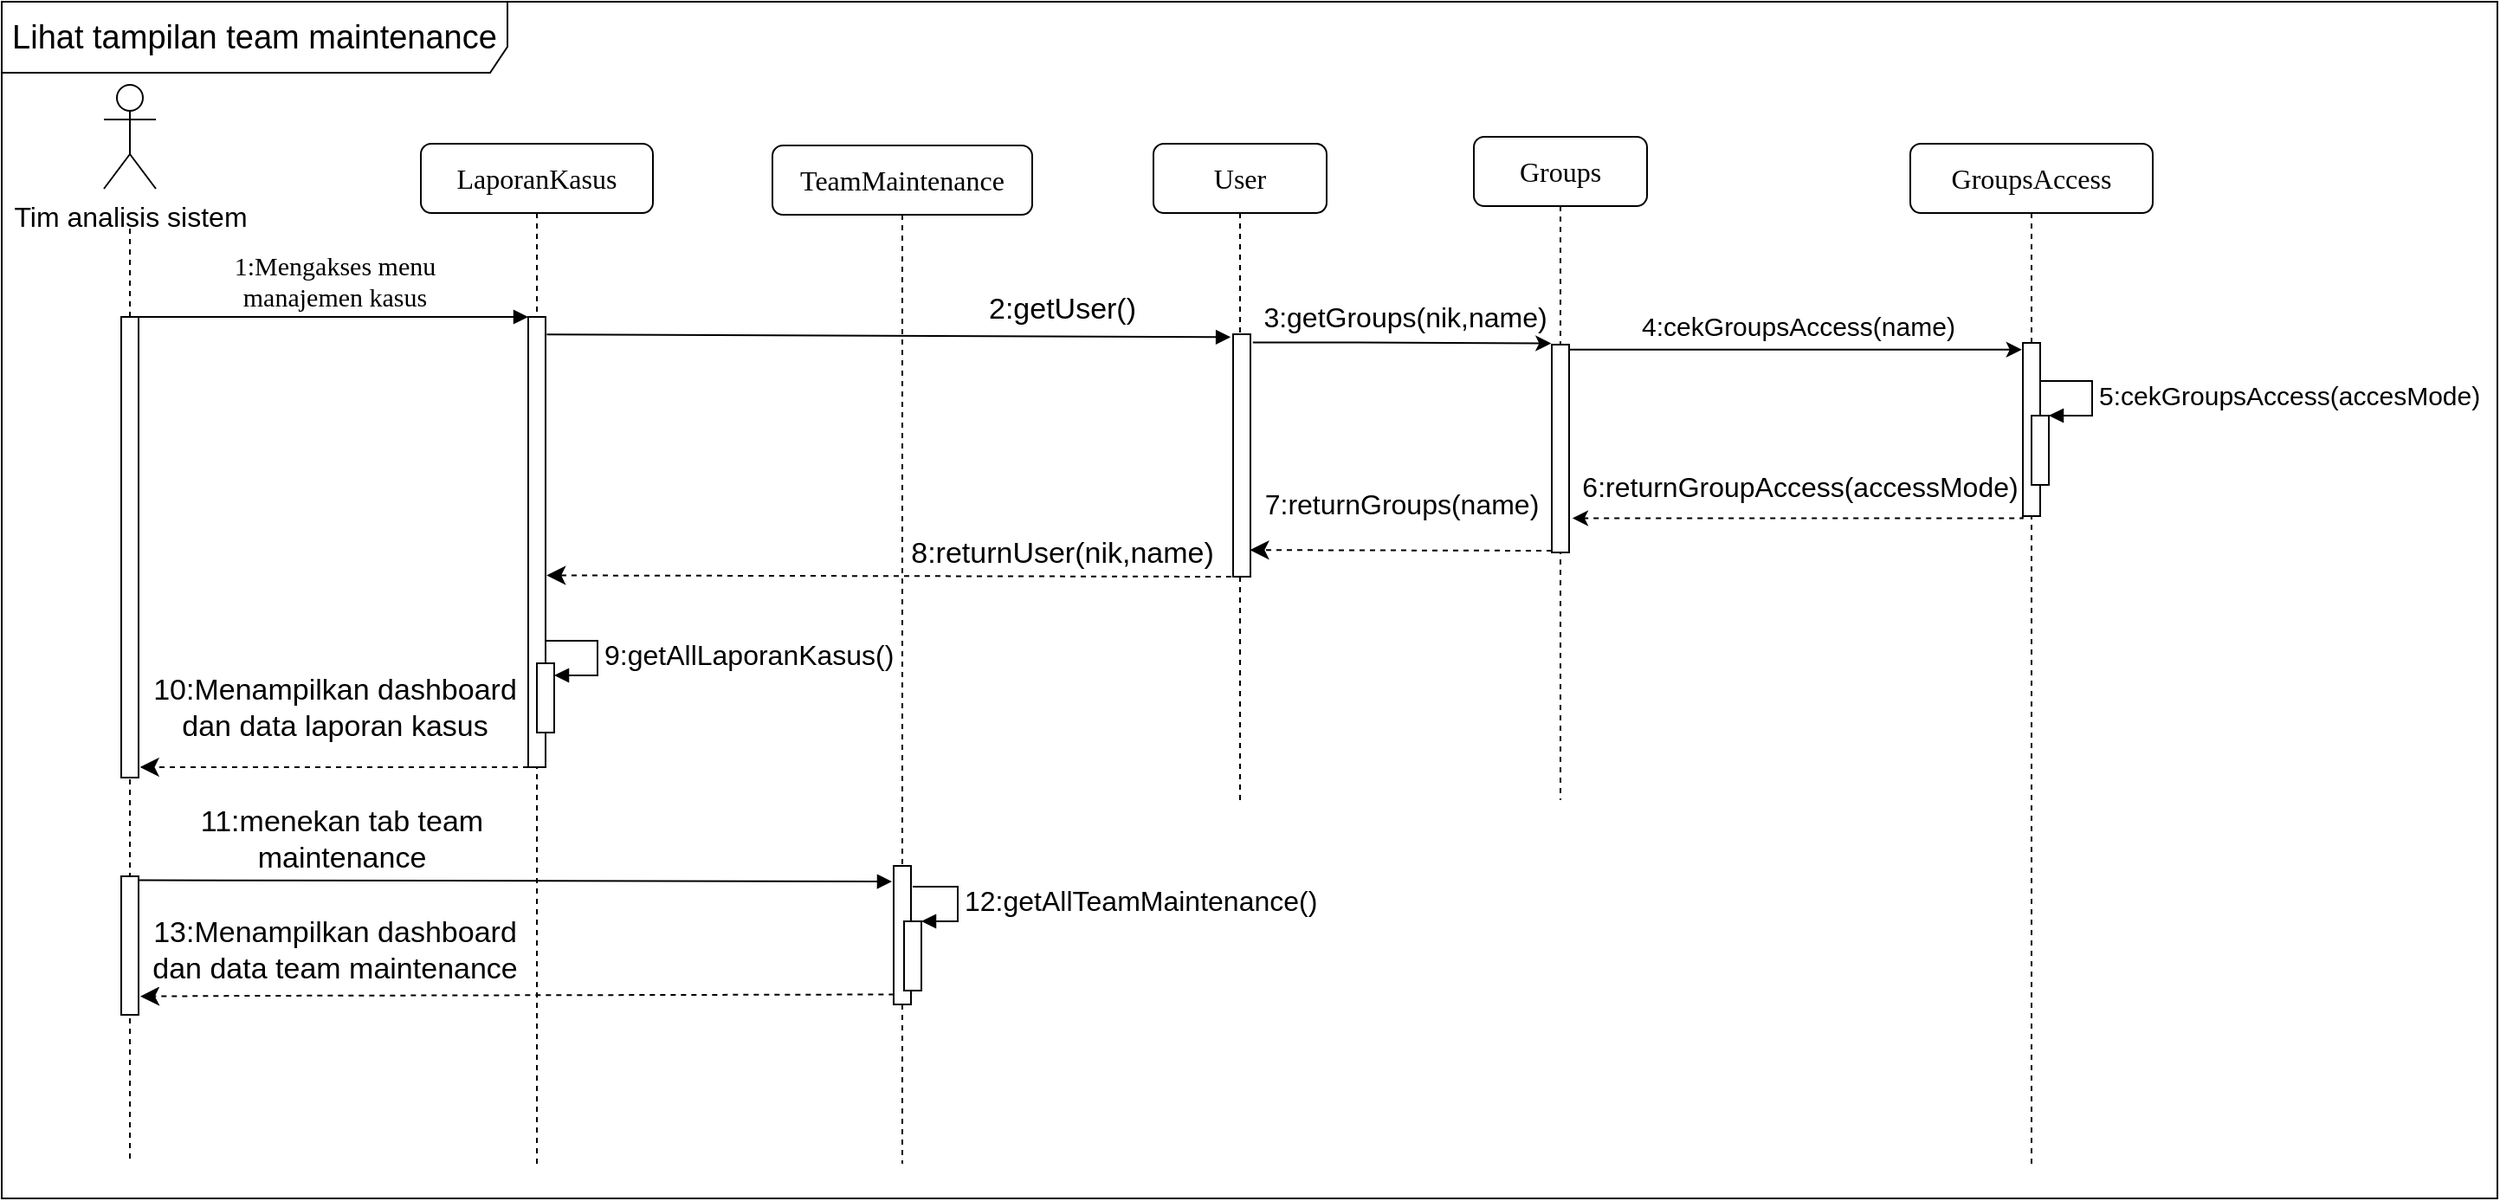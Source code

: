 <mxfile version="20.7.4" type="device" pages="6"><diagram id="CKLOHKdsHcZ4IlnHRv_X" name="Lihat tampilan team maintenance"><mxGraphModel dx="1857" dy="1003" grid="1" gridSize="10" guides="1" tooltips="1" connect="1" arrows="1" fold="1" page="1" pageScale="1" pageWidth="291" pageHeight="413" math="0" shadow="0"><root><mxCell id="0"/><mxCell id="1" parent="0"/><mxCell id="vrmBXMNHpx2GZakZNoq1-1" value="&lt;font style=&quot;font-size: 19px;&quot;&gt;Lihat tampilan team maintenance&lt;br&gt;&lt;/font&gt;" style="shape=umlFrame;whiteSpace=wrap;html=1;fontSize=13;width=292;height=41;" parent="1" vertex="1"><mxGeometry x="8" y="9" width="1441" height="691" as="geometry"/></mxCell><mxCell id="vrmBXMNHpx2GZakZNoq1-2" value="&lt;font style=&quot;font-size: 16px;&quot;&gt;LaporanKasus&lt;/font&gt;" style="shape=umlLifeline;perimeter=lifelinePerimeter;whiteSpace=wrap;html=1;container=1;collapsible=0;recursiveResize=0;outlineConnect=0;rounded=1;shadow=0;comic=0;labelBackgroundColor=none;strokeWidth=1;fontFamily=Verdana;fontSize=12;align=center;" parent="1" vertex="1"><mxGeometry x="250" y="91" width="134" height="589" as="geometry"/></mxCell><mxCell id="vrmBXMNHpx2GZakZNoq1-3" value="" style="html=1;points=[];perimeter=orthogonalPerimeter;rounded=0;shadow=0;comic=0;labelBackgroundColor=none;strokeWidth=1;fontFamily=Verdana;fontSize=12;align=center;" parent="vrmBXMNHpx2GZakZNoq1-2" vertex="1"><mxGeometry x="62" y="100" width="10" height="260" as="geometry"/></mxCell><mxCell id="vrmBXMNHpx2GZakZNoq1-5" value="&lt;font style=&quot;font-size: 17px;&quot;&gt;10:Menampilkan dashboard &lt;br&gt;dan data laporan kasus&lt;/font&gt;" style="html=1;verticalAlign=bottom;endArrow=classic;dashed=1;endSize=8;rounded=0;fontSize=13;entryX=0.982;entryY=0.75;entryDx=0;entryDy=0;entryPerimeter=0;endFill=1;" parent="vrmBXMNHpx2GZakZNoq1-2" edge="1"><mxGeometry x="-0.001" y="-11" relative="1" as="geometry"><mxPoint x="62" y="360" as="sourcePoint"/><mxPoint x="-162.18" y="360" as="targetPoint"/><Array as="points"><mxPoint x="-154" y="360"/></Array><mxPoint as="offset"/></mxGeometry></mxCell><mxCell id="vrmBXMNHpx2GZakZNoq1-6" value="" style="shape=umlLifeline;perimeter=lifelinePerimeter;whiteSpace=wrap;html=1;container=0;collapsible=0;recursiveResize=0;outlineConnect=0;rounded=1;shadow=0;comic=0;labelBackgroundColor=none;strokeWidth=1;fontFamily=Verdana;fontSize=12;align=center;size=0;" parent="1" vertex="1"><mxGeometry x="32" y="140" width="100" height="540" as="geometry"/></mxCell><mxCell id="vrmBXMNHpx2GZakZNoq1-7" value="&lt;font style=&quot;font-size: 15px;&quot;&gt;1:Mengakses menu &lt;br&gt;manajemen kasus&lt;/font&gt;" style="html=1;verticalAlign=bottom;endArrow=block;entryX=0;entryY=0;labelBackgroundColor=none;fontFamily=Verdana;fontSize=12;edgeStyle=elbowEdgeStyle;elbow=vertical;" parent="1" source="vrmBXMNHpx2GZakZNoq1-9" target="vrmBXMNHpx2GZakZNoq1-3" edge="1"><mxGeometry relative="1" as="geometry"><mxPoint x="152" y="201" as="sourcePoint"/></mxGeometry></mxCell><mxCell id="vrmBXMNHpx2GZakZNoq1-8" value="&lt;font style=&quot;font-size: 16px;&quot;&gt;Tim analisis sistem&lt;/font&gt;" style="shape=umlActor;verticalLabelPosition=bottom;verticalAlign=top;html=1;outlineConnect=0;" parent="1" vertex="1"><mxGeometry x="67" y="57" width="30" height="60" as="geometry"/></mxCell><mxCell id="vrmBXMNHpx2GZakZNoq1-9" value="" style="html=1;points=[];perimeter=orthogonalPerimeter;rounded=0;shadow=0;comic=0;labelBackgroundColor=none;strokeWidth=1;fontFamily=Verdana;fontSize=12;align=center;" parent="1" vertex="1"><mxGeometry x="77" y="191" width="10" height="266" as="geometry"/></mxCell><mxCell id="vrmBXMNHpx2GZakZNoq1-10" value="&lt;font style=&quot;font-size: 16px;&quot;&gt;User&lt;/font&gt;" style="shape=umlLifeline;perimeter=lifelinePerimeter;whiteSpace=wrap;html=1;container=1;collapsible=0;recursiveResize=0;outlineConnect=0;rounded=1;shadow=0;comic=0;labelBackgroundColor=none;strokeWidth=1;fontFamily=Verdana;fontSize=12;align=center;" parent="1" vertex="1"><mxGeometry x="673" y="91" width="100" height="379" as="geometry"/></mxCell><mxCell id="vrmBXMNHpx2GZakZNoq1-11" value="" style="html=1;points=[];perimeter=orthogonalPerimeter;rounded=0;shadow=0;comic=0;labelBackgroundColor=none;strokeWidth=1;fontFamily=Verdana;fontSize=12;align=center;" parent="vrmBXMNHpx2GZakZNoq1-10" vertex="1"><mxGeometry x="46" y="110" width="10" height="140" as="geometry"/></mxCell><mxCell id="vrmBXMNHpx2GZakZNoq1-12" value="&lt;font style=&quot;font-size: 17px;&quot;&gt;8:returnUser(nik,name)&lt;/font&gt;" style="html=1;verticalAlign=bottom;endArrow=classic;dashed=1;endSize=8;rounded=0;fontSize=15;entryX=1.061;entryY=0.574;entryDx=0;entryDy=0;entryPerimeter=0;endFill=1;" parent="vrmBXMNHpx2GZakZNoq1-10" target="vrmBXMNHpx2GZakZNoq1-3" edge="1"><mxGeometry x="-0.504" y="-1" relative="1" as="geometry"><mxPoint x="45" y="250" as="sourcePoint"/><mxPoint x="-171.38" y="252.85" as="targetPoint"/><mxPoint as="offset"/></mxGeometry></mxCell><mxCell id="vrmBXMNHpx2GZakZNoq1-13" value="&lt;font style=&quot;font-size: 16px;&quot;&gt;Groups&lt;/font&gt;" style="shape=umlLifeline;perimeter=lifelinePerimeter;whiteSpace=wrap;html=1;container=1;collapsible=0;recursiveResize=0;outlineConnect=0;rounded=1;shadow=0;comic=0;labelBackgroundColor=none;strokeWidth=1;fontFamily=Verdana;fontSize=12;align=center;" parent="1" vertex="1"><mxGeometry x="858" y="87" width="100" height="383" as="geometry"/></mxCell><mxCell id="vrmBXMNHpx2GZakZNoq1-14" value="" style="html=1;points=[];perimeter=orthogonalPerimeter;rounded=0;shadow=0;comic=0;labelBackgroundColor=none;strokeWidth=1;fontFamily=Verdana;fontSize=12;align=center;" parent="vrmBXMNHpx2GZakZNoq1-13" vertex="1"><mxGeometry x="45" y="120" width="10" height="120" as="geometry"/></mxCell><mxCell id="vrmBXMNHpx2GZakZNoq1-15" value="&lt;font style=&quot;font-size: 16px;&quot;&gt;7:returnGroups(name)&lt;/font&gt;" style="html=1;verticalAlign=bottom;endArrow=classic;dashed=1;endSize=8;rounded=0;fontSize=13;entryX=0.973;entryY=0.89;entryDx=0;entryDy=0;entryPerimeter=0;endFill=1;" parent="vrmBXMNHpx2GZakZNoq1-13" target="vrmBXMNHpx2GZakZNoq1-11" edge="1"><mxGeometry x="0.007" y="-15" relative="1" as="geometry"><mxPoint x="45" y="239" as="sourcePoint"/><mxPoint x="-117.12" y="242.36" as="targetPoint"/><mxPoint as="offset"/></mxGeometry></mxCell><mxCell id="vrmBXMNHpx2GZakZNoq1-16" value="&lt;font style=&quot;font-size: 16px;&quot;&gt;GroupsAccess&lt;/font&gt;" style="shape=umlLifeline;perimeter=lifelinePerimeter;whiteSpace=wrap;html=1;container=1;collapsible=0;recursiveResize=0;outlineConnect=0;rounded=1;shadow=0;comic=0;labelBackgroundColor=none;strokeWidth=1;fontFamily=Verdana;fontSize=12;align=center;" parent="1" vertex="1"><mxGeometry x="1110" y="91" width="140" height="589" as="geometry"/></mxCell><mxCell id="vrmBXMNHpx2GZakZNoq1-17" value="" style="html=1;points=[];perimeter=orthogonalPerimeter;rounded=0;shadow=0;comic=0;labelBackgroundColor=none;strokeWidth=1;fontFamily=Verdana;fontSize=12;align=center;" parent="vrmBXMNHpx2GZakZNoq1-16" vertex="1"><mxGeometry x="65" y="115" width="10" height="100" as="geometry"/></mxCell><mxCell id="vrmBXMNHpx2GZakZNoq1-18" value="" style="html=1;points=[];perimeter=orthogonalPerimeter;fontSize=15;" parent="vrmBXMNHpx2GZakZNoq1-16" vertex="1"><mxGeometry x="70" y="157" width="10" height="40" as="geometry"/></mxCell><mxCell id="vrmBXMNHpx2GZakZNoq1-19" value="5:cekGroupsAccess(accesMode)" style="edgeStyle=orthogonalEdgeStyle;html=1;align=left;spacingLeft=2;endArrow=block;rounded=0;entryX=1;entryY=0;fontSize=15;" parent="vrmBXMNHpx2GZakZNoq1-16" target="vrmBXMNHpx2GZakZNoq1-18" edge="1"><mxGeometry relative="1" as="geometry"><mxPoint x="75" y="137" as="sourcePoint"/><Array as="points"><mxPoint x="105" y="137"/></Array></mxGeometry></mxCell><mxCell id="vrmBXMNHpx2GZakZNoq1-20" style="edgeStyle=orthogonalEdgeStyle;rounded=0;orthogonalLoop=1;jettySize=auto;html=1;fontSize=15;entryX=-0.035;entryY=-0.006;entryDx=0;entryDy=0;entryPerimeter=0;exitX=1.138;exitY=0.034;exitDx=0;exitDy=0;exitPerimeter=0;" parent="1" source="vrmBXMNHpx2GZakZNoq1-11" target="vrmBXMNHpx2GZakZNoq1-14" edge="1"><mxGeometry relative="1" as="geometry"><Array as="points"><mxPoint x="791" y="206"/><mxPoint x="885" y="206"/></Array><mxPoint x="646" y="207" as="sourcePoint"/><mxPoint x="809" y="207" as="targetPoint"/></mxGeometry></mxCell><mxCell id="vrmBXMNHpx2GZakZNoq1-21" value="&lt;font style=&quot;font-size: 16px;&quot;&gt;3:getGroups(nik,name)&lt;/font&gt;" style="edgeLabel;html=1;align=center;verticalAlign=middle;resizable=0;points=[];fontSize=14;" parent="vrmBXMNHpx2GZakZNoq1-20" vertex="1" connectable="0"><mxGeometry x="0.34" y="-1" relative="1" as="geometry"><mxPoint x="-28" y="-16" as="offset"/></mxGeometry></mxCell><mxCell id="vrmBXMNHpx2GZakZNoq1-22" style="edgeStyle=orthogonalEdgeStyle;rounded=0;orthogonalLoop=1;jettySize=auto;html=1;fontSize=15;entryX=-0.061;entryY=0.039;entryDx=0;entryDy=0;entryPerimeter=0;" parent="1" target="vrmBXMNHpx2GZakZNoq1-17" edge="1"><mxGeometry relative="1" as="geometry"><Array as="points"><mxPoint x="913" y="210"/></Array><mxPoint x="913" y="211" as="sourcePoint"/><mxPoint x="1170" y="210" as="targetPoint"/></mxGeometry></mxCell><mxCell id="vrmBXMNHpx2GZakZNoq1-23" value="4:cekGroupsAccess(name)" style="edgeLabel;html=1;align=center;verticalAlign=middle;resizable=0;points=[];fontSize=15;" parent="vrmBXMNHpx2GZakZNoq1-22" vertex="1" connectable="0"><mxGeometry x="0.141" y="1" relative="1" as="geometry"><mxPoint x="-17" y="-13" as="offset"/></mxGeometry></mxCell><mxCell id="vrmBXMNHpx2GZakZNoq1-24" style="edgeStyle=orthogonalEdgeStyle;rounded=0;orthogonalLoop=1;jettySize=auto;html=1;fontSize=15;entryX=1.197;entryY=0.835;entryDx=0;entryDy=0;entryPerimeter=0;dashed=1;exitX=-0.013;exitY=1;exitDx=0;exitDy=0;exitPerimeter=0;" parent="1" source="vrmBXMNHpx2GZakZNoq1-17" target="vrmBXMNHpx2GZakZNoq1-14" edge="1"><mxGeometry relative="1" as="geometry"><mxPoint x="1155.87" y="305.76" as="sourcePoint"/><mxPoint x="896" y="306.24" as="targetPoint"/><Array as="points"><mxPoint x="1175" y="307"/></Array></mxGeometry></mxCell><mxCell id="vrmBXMNHpx2GZakZNoq1-25" value="&lt;font style=&quot;font-size: 16px;&quot;&gt;6:returnGroupAccess(accessMode)&lt;/font&gt;" style="edgeLabel;html=1;align=center;verticalAlign=middle;resizable=0;points=[];fontSize=15;" parent="vrmBXMNHpx2GZakZNoq1-24" vertex="1" connectable="0"><mxGeometry x="0.096" y="-1" relative="1" as="geometry"><mxPoint x="13" y="-17" as="offset"/></mxGeometry></mxCell><mxCell id="vrmBXMNHpx2GZakZNoq1-26" value="" style="html=1;points=[];perimeter=orthogonalPerimeter;fontSize=15;" parent="1" vertex="1"><mxGeometry x="317" y="391" width="10" height="40" as="geometry"/></mxCell><mxCell id="vrmBXMNHpx2GZakZNoq1-27" value="&lt;font style=&quot;font-size: 16px;&quot;&gt;9:getAllLaporanKasus()&lt;/font&gt;" style="edgeStyle=orthogonalEdgeStyle;html=1;align=left;spacingLeft=2;endArrow=block;rounded=0;entryX=1;entryY=0;fontSize=15;" parent="1" edge="1"><mxGeometry relative="1" as="geometry"><mxPoint x="322" y="378.0" as="sourcePoint"/><Array as="points"><mxPoint x="352" y="378"/></Array><mxPoint x="327" y="398.0" as="targetPoint"/></mxGeometry></mxCell><mxCell id="vrmBXMNHpx2GZakZNoq1-43" value="&lt;font style=&quot;font-size: 16px;&quot;&gt;TeamMaintenance&lt;/font&gt;" style="shape=umlLifeline;perimeter=lifelinePerimeter;whiteSpace=wrap;html=1;container=1;collapsible=0;recursiveResize=0;outlineConnect=0;rounded=1;shadow=0;comic=0;labelBackgroundColor=none;strokeWidth=1;fontFamily=Verdana;fontSize=12;align=center;" parent="1" vertex="1"><mxGeometry x="453" y="92" width="150" height="588" as="geometry"/></mxCell><mxCell id="vrmBXMNHpx2GZakZNoq1-55" value="" style="html=1;points=[];perimeter=orthogonalPerimeter;fontSize=16;" parent="vrmBXMNHpx2GZakZNoq1-43" vertex="1"><mxGeometry x="70" y="416" width="10" height="80" as="geometry"/></mxCell><mxCell id="vrmBXMNHpx2GZakZNoq1-57" value="" style="html=1;points=[];perimeter=orthogonalPerimeter;fontSize=16;" parent="vrmBXMNHpx2GZakZNoq1-43" vertex="1"><mxGeometry x="76" y="448" width="10" height="40" as="geometry"/></mxCell><mxCell id="vrmBXMNHpx2GZakZNoq1-58" value="&lt;font style=&quot;font-size: 16px;&quot;&gt;12:getAllTeamMaintenance()&lt;/font&gt;" style="edgeStyle=orthogonalEdgeStyle;html=1;align=left;spacingLeft=2;endArrow=block;rounded=0;entryX=1;entryY=0;fontSize=16;" parent="vrmBXMNHpx2GZakZNoq1-43" target="vrmBXMNHpx2GZakZNoq1-57" edge="1"><mxGeometry relative="1" as="geometry"><mxPoint x="81" y="428" as="sourcePoint"/><Array as="points"><mxPoint x="107" y="428"/><mxPoint x="107" y="448"/></Array></mxGeometry></mxCell><mxCell id="vrmBXMNHpx2GZakZNoq1-4" value="&lt;font style=&quot;font-size: 17px;&quot;&gt;2:getUser()&lt;/font&gt;" style="html=1;verticalAlign=bottom;endArrow=block;rounded=0;fontSize=15;entryX=-0.143;entryY=0.012;entryDx=0;entryDy=0;entryPerimeter=0;exitX=1.071;exitY=0.039;exitDx=0;exitDy=0;exitPerimeter=0;" parent="1" source="vrmBXMNHpx2GZakZNoq1-3" target="vrmBXMNHpx2GZakZNoq1-11" edge="1"><mxGeometry x="0.508" y="3" width="80" relative="1" as="geometry"><mxPoint x="321" y="206" as="sourcePoint"/><mxPoint x="519.26" y="204.97" as="targetPoint"/><mxPoint as="offset"/></mxGeometry></mxCell><mxCell id="vrmBXMNHpx2GZakZNoq1-53" value="" style="html=1;points=[];perimeter=orthogonalPerimeter;fontSize=16;" parent="1" vertex="1"><mxGeometry x="77" y="514" width="10" height="80" as="geometry"/></mxCell><mxCell id="vrmBXMNHpx2GZakZNoq1-54" value="&lt;div style=&quot;font-size: 17px;&quot;&gt;&lt;font style=&quot;font-size: 17px;&quot;&gt;11:menekan tab team &lt;br&gt;&lt;/font&gt;&lt;/div&gt;&lt;div style=&quot;font-size: 17px;&quot;&gt;&lt;font style=&quot;font-size: 17px;&quot;&gt;maintenance&lt;/font&gt;&lt;/div&gt;" style="html=1;verticalAlign=bottom;endArrow=block;rounded=0;fontSize=16;entryX=-0.102;entryY=0.113;entryDx=0;entryDy=0;entryPerimeter=0;exitX=0.976;exitY=0.028;exitDx=0;exitDy=0;exitPerimeter=0;" parent="1" source="vrmBXMNHpx2GZakZNoq1-53" target="vrmBXMNHpx2GZakZNoq1-55" edge="1"><mxGeometry x="-0.463" width="80" relative="1" as="geometry"><mxPoint x="87" y="514" as="sourcePoint"/><mxPoint x="167" y="514" as="targetPoint"/><mxPoint as="offset"/></mxGeometry></mxCell><mxCell id="vrmBXMNHpx2GZakZNoq1-56" value="&lt;font style=&quot;font-size: 17px;&quot;&gt;13:Menampilkan dashboard &lt;br&gt;dan data team maintenance&lt;br&gt;&lt;/font&gt;" style="html=1;verticalAlign=bottom;endArrow=classic;dashed=1;endSize=8;rounded=0;fontSize=13;entryX=1.101;entryY=0.867;entryDx=0;entryDy=0;entryPerimeter=0;exitX=0.017;exitY=0.928;exitDx=0;exitDy=0;exitPerimeter=0;endFill=1;" parent="1" source="vrmBXMNHpx2GZakZNoq1-55" target="vrmBXMNHpx2GZakZNoq1-53" edge="1"><mxGeometry x="0.485" y="-3" relative="1" as="geometry"><mxPoint x="365" y="583" as="sourcePoint"/><mxPoint x="140.82" y="583" as="targetPoint"/><Array as="points"><mxPoint x="149" y="583"/></Array><mxPoint as="offset"/></mxGeometry></mxCell></root></mxGraphModel></diagram><diagram id="qSPD6zhSNcTxzFbIfhKc" name="Filter data team maintenance"><mxGraphModel dx="1061" dy="573" grid="1" gridSize="10" guides="1" tooltips="1" connect="1" arrows="1" fold="1" page="1" pageScale="1" pageWidth="291" pageHeight="413" math="0" shadow="0"><root><mxCell id="0"/><mxCell id="1" parent="0"/><mxCell id="73pWag3yG-v8Sz1hfWg_-1" value="&lt;font style=&quot;font-size: 19px;&quot;&gt;Filter data team maintenance&lt;br&gt;&lt;/font&gt;" style="shape=umlFrame;whiteSpace=wrap;html=1;fontSize=13;width=292;height=41;" parent="1" vertex="1"><mxGeometry x="8" y="5" width="1441" height="1015" as="geometry"/></mxCell><mxCell id="73pWag3yG-v8Sz1hfWg_-2" value="&lt;font style=&quot;font-size: 16px;&quot;&gt;LaporanKasus&lt;/font&gt;" style="shape=umlLifeline;perimeter=lifelinePerimeter;whiteSpace=wrap;html=1;container=1;collapsible=0;recursiveResize=0;outlineConnect=0;rounded=1;shadow=0;comic=0;labelBackgroundColor=none;strokeWidth=1;fontFamily=Verdana;fontSize=12;align=center;" parent="1" vertex="1"><mxGeometry x="250" y="91" width="134" height="889" as="geometry"/></mxCell><mxCell id="73pWag3yG-v8Sz1hfWg_-3" value="" style="html=1;points=[];perimeter=orthogonalPerimeter;rounded=0;shadow=0;comic=0;labelBackgroundColor=none;strokeWidth=1;fontFamily=Verdana;fontSize=12;align=center;" parent="73pWag3yG-v8Sz1hfWg_-2" vertex="1"><mxGeometry x="62" y="100" width="10" height="260" as="geometry"/></mxCell><mxCell id="73pWag3yG-v8Sz1hfWg_-4" value="&lt;font style=&quot;font-size: 17px;&quot;&gt;10:Menampilkan dashboard &lt;br&gt;dan data laporan kasus&lt;/font&gt;" style="html=1;verticalAlign=bottom;endArrow=classic;dashed=1;endSize=8;rounded=0;fontSize=13;entryX=0.982;entryY=0.75;entryDx=0;entryDy=0;entryPerimeter=0;endFill=1;" parent="73pWag3yG-v8Sz1hfWg_-2" edge="1"><mxGeometry x="-0.001" y="-11" relative="1" as="geometry"><mxPoint x="62" y="360" as="sourcePoint"/><mxPoint x="-162.18" y="360" as="targetPoint"/><Array as="points"><mxPoint x="-154" y="360"/></Array><mxPoint as="offset"/></mxGeometry></mxCell><mxCell id="73pWag3yG-v8Sz1hfWg_-5" value="" style="shape=umlLifeline;perimeter=lifelinePerimeter;whiteSpace=wrap;html=1;container=0;collapsible=0;recursiveResize=0;outlineConnect=0;rounded=1;shadow=0;comic=0;labelBackgroundColor=none;strokeWidth=1;fontFamily=Verdana;fontSize=12;align=center;size=0;" parent="1" vertex="1"><mxGeometry x="32" y="140" width="100" height="860" as="geometry"/></mxCell><mxCell id="73pWag3yG-v8Sz1hfWg_-6" value="&lt;font style=&quot;font-size: 15px;&quot;&gt;1:Mengakses menu &lt;br&gt;manajemen kasus&lt;/font&gt;" style="html=1;verticalAlign=bottom;endArrow=block;entryX=0;entryY=0;labelBackgroundColor=none;fontFamily=Verdana;fontSize=12;edgeStyle=elbowEdgeStyle;elbow=vertical;" parent="1" source="73pWag3yG-v8Sz1hfWg_-8" target="73pWag3yG-v8Sz1hfWg_-3" edge="1"><mxGeometry relative="1" as="geometry"><mxPoint x="152" y="201" as="sourcePoint"/></mxGeometry></mxCell><mxCell id="73pWag3yG-v8Sz1hfWg_-7" value="&lt;font style=&quot;font-size: 16px;&quot;&gt;Tim analisis sistem&lt;/font&gt;" style="shape=umlActor;verticalLabelPosition=bottom;verticalAlign=top;html=1;outlineConnect=0;" parent="1" vertex="1"><mxGeometry x="67" y="57" width="30" height="60" as="geometry"/></mxCell><mxCell id="73pWag3yG-v8Sz1hfWg_-8" value="" style="html=1;points=[];perimeter=orthogonalPerimeter;rounded=0;shadow=0;comic=0;labelBackgroundColor=none;strokeWidth=1;fontFamily=Verdana;fontSize=12;align=center;" parent="1" vertex="1"><mxGeometry x="77" y="191" width="10" height="266" as="geometry"/></mxCell><mxCell id="73pWag3yG-v8Sz1hfWg_-9" value="&lt;font style=&quot;font-size: 16px;&quot;&gt;User&lt;/font&gt;" style="shape=umlLifeline;perimeter=lifelinePerimeter;whiteSpace=wrap;html=1;container=1;collapsible=0;recursiveResize=0;outlineConnect=0;rounded=1;shadow=0;comic=0;labelBackgroundColor=none;strokeWidth=1;fontFamily=Verdana;fontSize=12;align=center;" parent="1" vertex="1"><mxGeometry x="673" y="91" width="100" height="379" as="geometry"/></mxCell><mxCell id="73pWag3yG-v8Sz1hfWg_-10" value="" style="html=1;points=[];perimeter=orthogonalPerimeter;rounded=0;shadow=0;comic=0;labelBackgroundColor=none;strokeWidth=1;fontFamily=Verdana;fontSize=12;align=center;" parent="73pWag3yG-v8Sz1hfWg_-9" vertex="1"><mxGeometry x="46" y="110" width="10" height="140" as="geometry"/></mxCell><mxCell id="73pWag3yG-v8Sz1hfWg_-11" value="&lt;font style=&quot;font-size: 17px;&quot;&gt;8:returnUser(nik,name)&lt;/font&gt;" style="html=1;verticalAlign=bottom;endArrow=classic;dashed=1;endSize=8;rounded=0;fontSize=15;entryX=1.061;entryY=0.574;entryDx=0;entryDy=0;entryPerimeter=0;endFill=1;" parent="73pWag3yG-v8Sz1hfWg_-9" target="73pWag3yG-v8Sz1hfWg_-3" edge="1"><mxGeometry x="-0.504" y="-1" relative="1" as="geometry"><mxPoint x="45" y="250" as="sourcePoint"/><mxPoint x="-171.38" y="252.85" as="targetPoint"/><mxPoint as="offset"/></mxGeometry></mxCell><mxCell id="73pWag3yG-v8Sz1hfWg_-12" value="&lt;font style=&quot;font-size: 16px;&quot;&gt;Groups&lt;/font&gt;" style="shape=umlLifeline;perimeter=lifelinePerimeter;whiteSpace=wrap;html=1;container=1;collapsible=0;recursiveResize=0;outlineConnect=0;rounded=1;shadow=0;comic=0;labelBackgroundColor=none;strokeWidth=1;fontFamily=Verdana;fontSize=12;align=center;" parent="1" vertex="1"><mxGeometry x="858" y="87" width="100" height="383" as="geometry"/></mxCell><mxCell id="73pWag3yG-v8Sz1hfWg_-13" value="" style="html=1;points=[];perimeter=orthogonalPerimeter;rounded=0;shadow=0;comic=0;labelBackgroundColor=none;strokeWidth=1;fontFamily=Verdana;fontSize=12;align=center;" parent="73pWag3yG-v8Sz1hfWg_-12" vertex="1"><mxGeometry x="45" y="120" width="10" height="120" as="geometry"/></mxCell><mxCell id="73pWag3yG-v8Sz1hfWg_-14" value="&lt;font style=&quot;font-size: 16px;&quot;&gt;7:returnGroups(name)&lt;/font&gt;" style="html=1;verticalAlign=bottom;endArrow=classic;dashed=1;endSize=8;rounded=0;fontSize=13;entryX=0.973;entryY=0.89;entryDx=0;entryDy=0;entryPerimeter=0;endFill=1;" parent="73pWag3yG-v8Sz1hfWg_-12" target="73pWag3yG-v8Sz1hfWg_-10" edge="1"><mxGeometry x="0.007" y="-15" relative="1" as="geometry"><mxPoint x="45" y="239" as="sourcePoint"/><mxPoint x="-117.12" y="242.36" as="targetPoint"/><mxPoint as="offset"/></mxGeometry></mxCell><mxCell id="73pWag3yG-v8Sz1hfWg_-15" value="&lt;font style=&quot;font-size: 16px;&quot;&gt;GroupsAccess&lt;/font&gt;" style="shape=umlLifeline;perimeter=lifelinePerimeter;whiteSpace=wrap;html=1;container=1;collapsible=0;recursiveResize=0;outlineConnect=0;rounded=1;shadow=0;comic=0;labelBackgroundColor=none;strokeWidth=1;fontFamily=Verdana;fontSize=12;align=center;" parent="1" vertex="1"><mxGeometry x="1110" y="91" width="140" height="589" as="geometry"/></mxCell><mxCell id="73pWag3yG-v8Sz1hfWg_-16" value="" style="html=1;points=[];perimeter=orthogonalPerimeter;rounded=0;shadow=0;comic=0;labelBackgroundColor=none;strokeWidth=1;fontFamily=Verdana;fontSize=12;align=center;" parent="73pWag3yG-v8Sz1hfWg_-15" vertex="1"><mxGeometry x="65" y="115" width="10" height="100" as="geometry"/></mxCell><mxCell id="73pWag3yG-v8Sz1hfWg_-17" value="" style="html=1;points=[];perimeter=orthogonalPerimeter;fontSize=15;" parent="73pWag3yG-v8Sz1hfWg_-15" vertex="1"><mxGeometry x="70" y="157" width="10" height="40" as="geometry"/></mxCell><mxCell id="73pWag3yG-v8Sz1hfWg_-18" value="5:cekGroupsAccess(accesMode)" style="edgeStyle=orthogonalEdgeStyle;html=1;align=left;spacingLeft=2;endArrow=block;rounded=0;entryX=1;entryY=0;fontSize=15;" parent="73pWag3yG-v8Sz1hfWg_-15" target="73pWag3yG-v8Sz1hfWg_-17" edge="1"><mxGeometry relative="1" as="geometry"><mxPoint x="75" y="137" as="sourcePoint"/><Array as="points"><mxPoint x="105" y="137"/></Array></mxGeometry></mxCell><mxCell id="73pWag3yG-v8Sz1hfWg_-19" style="edgeStyle=orthogonalEdgeStyle;rounded=0;orthogonalLoop=1;jettySize=auto;html=1;fontSize=15;entryX=-0.035;entryY=-0.006;entryDx=0;entryDy=0;entryPerimeter=0;exitX=1.138;exitY=0.034;exitDx=0;exitDy=0;exitPerimeter=0;" parent="1" source="73pWag3yG-v8Sz1hfWg_-10" target="73pWag3yG-v8Sz1hfWg_-13" edge="1"><mxGeometry relative="1" as="geometry"><Array as="points"><mxPoint x="791" y="206"/><mxPoint x="885" y="206"/></Array><mxPoint x="646" y="207" as="sourcePoint"/><mxPoint x="809" y="207" as="targetPoint"/></mxGeometry></mxCell><mxCell id="73pWag3yG-v8Sz1hfWg_-20" value="&lt;font style=&quot;font-size: 16px;&quot;&gt;3:getGroups(nik,name)&lt;/font&gt;" style="edgeLabel;html=1;align=center;verticalAlign=middle;resizable=0;points=[];fontSize=14;" parent="73pWag3yG-v8Sz1hfWg_-19" vertex="1" connectable="0"><mxGeometry x="0.34" y="-1" relative="1" as="geometry"><mxPoint x="-28" y="-16" as="offset"/></mxGeometry></mxCell><mxCell id="73pWag3yG-v8Sz1hfWg_-21" style="edgeStyle=orthogonalEdgeStyle;rounded=0;orthogonalLoop=1;jettySize=auto;html=1;fontSize=15;entryX=-0.061;entryY=0.039;entryDx=0;entryDy=0;entryPerimeter=0;" parent="1" target="73pWag3yG-v8Sz1hfWg_-16" edge="1"><mxGeometry relative="1" as="geometry"><Array as="points"><mxPoint x="913" y="210"/></Array><mxPoint x="913" y="211" as="sourcePoint"/><mxPoint x="1170" y="210" as="targetPoint"/></mxGeometry></mxCell><mxCell id="73pWag3yG-v8Sz1hfWg_-22" value="4:cekGroupsAccess(name)" style="edgeLabel;html=1;align=center;verticalAlign=middle;resizable=0;points=[];fontSize=15;" parent="73pWag3yG-v8Sz1hfWg_-21" vertex="1" connectable="0"><mxGeometry x="0.141" y="1" relative="1" as="geometry"><mxPoint x="-17" y="-13" as="offset"/></mxGeometry></mxCell><mxCell id="73pWag3yG-v8Sz1hfWg_-23" style="edgeStyle=orthogonalEdgeStyle;rounded=0;orthogonalLoop=1;jettySize=auto;html=1;fontSize=15;entryX=1.197;entryY=0.835;entryDx=0;entryDy=0;entryPerimeter=0;dashed=1;exitX=-0.013;exitY=1;exitDx=0;exitDy=0;exitPerimeter=0;" parent="1" source="73pWag3yG-v8Sz1hfWg_-16" target="73pWag3yG-v8Sz1hfWg_-13" edge="1"><mxGeometry relative="1" as="geometry"><mxPoint x="1155.87" y="305.76" as="sourcePoint"/><mxPoint x="896" y="306.24" as="targetPoint"/><Array as="points"><mxPoint x="1175" y="307"/></Array></mxGeometry></mxCell><mxCell id="73pWag3yG-v8Sz1hfWg_-24" value="&lt;font style=&quot;font-size: 16px;&quot;&gt;6:returnGroupAccess(accessMode)&lt;/font&gt;" style="edgeLabel;html=1;align=center;verticalAlign=middle;resizable=0;points=[];fontSize=15;" parent="73pWag3yG-v8Sz1hfWg_-23" vertex="1" connectable="0"><mxGeometry x="0.096" y="-1" relative="1" as="geometry"><mxPoint x="13" y="-17" as="offset"/></mxGeometry></mxCell><mxCell id="73pWag3yG-v8Sz1hfWg_-25" value="" style="html=1;points=[];perimeter=orthogonalPerimeter;fontSize=15;" parent="1" vertex="1"><mxGeometry x="317" y="391" width="10" height="40" as="geometry"/></mxCell><mxCell id="73pWag3yG-v8Sz1hfWg_-26" value="&lt;font style=&quot;font-size: 16px;&quot;&gt;9:getAllLaporanKasus()&lt;/font&gt;" style="edgeStyle=orthogonalEdgeStyle;html=1;align=left;spacingLeft=2;endArrow=block;rounded=0;entryX=1;entryY=0;fontSize=15;" parent="1" edge="1"><mxGeometry relative="1" as="geometry"><mxPoint x="322.0" y="378.0" as="sourcePoint"/><Array as="points"><mxPoint x="352" y="378"/></Array><mxPoint x="327.0" y="398.0" as="targetPoint"/></mxGeometry></mxCell><mxCell id="73pWag3yG-v8Sz1hfWg_-27" value="&lt;font style=&quot;font-size: 16px;&quot;&gt;TeamMaintenance&lt;/font&gt;" style="shape=umlLifeline;perimeter=lifelinePerimeter;whiteSpace=wrap;html=1;container=1;collapsible=0;recursiveResize=0;outlineConnect=0;rounded=1;shadow=0;comic=0;labelBackgroundColor=none;strokeWidth=1;fontFamily=Verdana;fontSize=12;align=center;" parent="1" vertex="1"><mxGeometry x="453" y="92" width="150" height="908" as="geometry"/></mxCell><mxCell id="73pWag3yG-v8Sz1hfWg_-28" value="" style="html=1;points=[];perimeter=orthogonalPerimeter;fontSize=16;" parent="73pWag3yG-v8Sz1hfWg_-27" vertex="1"><mxGeometry x="70" y="416" width="10" height="80" as="geometry"/></mxCell><mxCell id="73pWag3yG-v8Sz1hfWg_-29" value="" style="html=1;points=[];perimeter=orthogonalPerimeter;fontSize=16;" parent="73pWag3yG-v8Sz1hfWg_-27" vertex="1"><mxGeometry x="76" y="448" width="10" height="40" as="geometry"/></mxCell><mxCell id="73pWag3yG-v8Sz1hfWg_-30" value="&lt;font style=&quot;font-size: 16px;&quot;&gt;12:getAllTeamMaintenance()&lt;/font&gt;" style="edgeStyle=orthogonalEdgeStyle;html=1;align=left;spacingLeft=2;endArrow=block;rounded=0;entryX=1;entryY=0;fontSize=16;" parent="73pWag3yG-v8Sz1hfWg_-27" target="73pWag3yG-v8Sz1hfWg_-29" edge="1"><mxGeometry relative="1" as="geometry"><mxPoint x="81" y="428" as="sourcePoint"/><Array as="points"><mxPoint x="107" y="428"/><mxPoint x="107" y="448"/></Array></mxGeometry></mxCell><mxCell id="73pWag3yG-v8Sz1hfWg_-31" value="&lt;font style=&quot;font-size: 17px;&quot;&gt;2:getUser()&lt;/font&gt;" style="html=1;verticalAlign=bottom;endArrow=block;rounded=0;fontSize=15;entryX=-0.143;entryY=0.012;entryDx=0;entryDy=0;entryPerimeter=0;exitX=1.071;exitY=0.039;exitDx=0;exitDy=0;exitPerimeter=0;" parent="1" source="73pWag3yG-v8Sz1hfWg_-3" target="73pWag3yG-v8Sz1hfWg_-10" edge="1"><mxGeometry x="0.508" y="3" width="80" relative="1" as="geometry"><mxPoint x="321" y="206" as="sourcePoint"/><mxPoint x="519.26" y="204.97" as="targetPoint"/><mxPoint as="offset"/></mxGeometry></mxCell><mxCell id="73pWag3yG-v8Sz1hfWg_-32" value="" style="html=1;points=[];perimeter=orthogonalPerimeter;fontSize=16;" parent="1" vertex="1"><mxGeometry x="77" y="514" width="10" height="80" as="geometry"/></mxCell><mxCell id="73pWag3yG-v8Sz1hfWg_-33" value="&lt;div style=&quot;font-size: 17px;&quot;&gt;&lt;font style=&quot;font-size: 17px;&quot;&gt;11:menekan tab team &lt;br&gt;&lt;/font&gt;&lt;/div&gt;&lt;div style=&quot;font-size: 17px;&quot;&gt;&lt;font style=&quot;font-size: 17px;&quot;&gt;maintenance&lt;/font&gt;&lt;/div&gt;" style="html=1;verticalAlign=bottom;endArrow=block;rounded=0;fontSize=16;entryX=-0.102;entryY=0.113;entryDx=0;entryDy=0;entryPerimeter=0;exitX=0.976;exitY=0.028;exitDx=0;exitDy=0;exitPerimeter=0;" parent="1" source="73pWag3yG-v8Sz1hfWg_-32" target="73pWag3yG-v8Sz1hfWg_-28" edge="1"><mxGeometry x="-0.463" width="80" relative="1" as="geometry"><mxPoint x="87" y="514" as="sourcePoint"/><mxPoint x="167" y="514" as="targetPoint"/><mxPoint as="offset"/></mxGeometry></mxCell><mxCell id="73pWag3yG-v8Sz1hfWg_-34" value="&lt;font style=&quot;font-size: 17px;&quot;&gt;13:Menampilkan dashboard &lt;br&gt;dan data team maintenance&lt;br&gt;&lt;/font&gt;" style="html=1;verticalAlign=bottom;endArrow=classic;dashed=1;endSize=8;rounded=0;fontSize=13;entryX=1.101;entryY=0.867;entryDx=0;entryDy=0;entryPerimeter=0;exitX=0.017;exitY=0.928;exitDx=0;exitDy=0;exitPerimeter=0;endFill=1;" parent="1" source="73pWag3yG-v8Sz1hfWg_-28" target="73pWag3yG-v8Sz1hfWg_-32" edge="1"><mxGeometry x="0.485" y="-3" relative="1" as="geometry"><mxPoint x="365" y="583" as="sourcePoint"/><mxPoint x="140.82" y="583" as="targetPoint"/><Array as="points"><mxPoint x="149" y="583"/></Array><mxPoint as="offset"/></mxGeometry></mxCell><mxCell id="73pWag3yG-v8Sz1hfWg_-35" value="" style="html=1;points=[];perimeter=orthogonalPerimeter;fontSize=16;" parent="1" vertex="1"><mxGeometry x="77" y="661" width="10" height="289" as="geometry"/></mxCell><mxCell id="73pWag3yG-v8Sz1hfWg_-36" value="&lt;font style=&quot;font-size: 17px;&quot;&gt;14:Menekan tombol filter data&lt;br&gt;&lt;/font&gt;" style="html=1;verticalAlign=bottom;endArrow=block;rounded=0;fontSize=19;entryX=-0.057;entryY=0.065;entryDx=0;entryDy=0;entryPerimeter=0;" parent="1" target="g8LV24QM4ZfhVEk1cv8X-1" edge="1"><mxGeometry x="-0.482" y="2" width="80" relative="1" as="geometry"><mxPoint x="87" y="662" as="sourcePoint"/><mxPoint x="527.5" y="662" as="targetPoint"/><mxPoint as="offset"/></mxGeometry></mxCell><mxCell id="g8LV24QM4ZfhVEk1cv8X-1" value="" style="html=1;points=[];perimeter=orthogonalPerimeter;fontSize=16;" parent="1" vertex="1"><mxGeometry x="523" y="644" width="10" height="306" as="geometry"/></mxCell><mxCell id="g8LV24QM4ZfhVEk1cv8X-2" value="&lt;font style=&quot;font-size: 17px;&quot;&gt;15:Menampilkan field filter&lt;br&gt;&lt;/font&gt;" style="html=1;verticalAlign=bottom;endArrow=classic;dashed=1;endSize=8;rounded=0;fontSize=13;entryX=1.101;entryY=0.867;entryDx=0;entryDy=0;entryPerimeter=0;exitX=0.017;exitY=0.928;exitDx=0;exitDy=0;exitPerimeter=0;endFill=1;" parent="1" edge="1"><mxGeometry x="0.485" y="-3" relative="1" as="geometry"><mxPoint x="523.17" y="723.24" as="sourcePoint"/><mxPoint x="88.01" y="724.36" as="targetPoint"/><Array as="points"><mxPoint x="149" y="724"/></Array><mxPoint as="offset"/></mxGeometry></mxCell><mxCell id="g8LV24QM4ZfhVEk1cv8X-3" value="&lt;div&gt;&lt;font style=&quot;font-size: 17px;&quot;&gt;16:Mengisi field filter &lt;br&gt;&lt;/font&gt;&lt;/div&gt;&lt;div&gt;&lt;font style=&quot;font-size: 17px;&quot;&gt;sesuai kebutuhan&lt;/font&gt;&lt;/div&gt;" style="html=1;verticalAlign=bottom;endArrow=block;rounded=0;fontSize=19;entryX=0.02;entryY=0.218;entryDx=0;entryDy=0;entryPerimeter=0;" parent="1" edge="1"><mxGeometry x="-0.482" y="2" width="80" relative="1" as="geometry"><mxPoint x="87" y="800" as="sourcePoint"/><mxPoint x="523.2" y="799.44" as="targetPoint"/><mxPoint as="offset"/></mxGeometry></mxCell><mxCell id="g8LV24QM4ZfhVEk1cv8X-4" value="&lt;div&gt;&lt;font style=&quot;font-size: 17px;&quot;&gt;17:Menekan tombol cari&lt;br&gt;&lt;/font&gt;&lt;/div&gt;" style="html=1;verticalAlign=bottom;endArrow=block;rounded=0;fontSize=19;entryX=0.02;entryY=0.218;entryDx=0;entryDy=0;entryPerimeter=0;" parent="1" edge="1"><mxGeometry x="-0.482" y="2" width="80" relative="1" as="geometry"><mxPoint x="87" y="849" as="sourcePoint"/><mxPoint x="523.2" y="848.44" as="targetPoint"/><mxPoint as="offset"/></mxGeometry></mxCell><mxCell id="g8LV24QM4ZfhVEk1cv8X-7" value="" style="html=1;points=[];perimeter=orthogonalPerimeter;fontSize=17;" parent="1" vertex="1"><mxGeometry x="528" y="877" width="10" height="40" as="geometry"/></mxCell><mxCell id="g8LV24QM4ZfhVEk1cv8X-8" value="18:getTeamMaintenance()" style="edgeStyle=orthogonalEdgeStyle;html=1;align=left;spacingLeft=2;endArrow=block;rounded=0;entryX=1;entryY=0;fontSize=17;" parent="1" target="g8LV24QM4ZfhVEk1cv8X-7" edge="1"><mxGeometry relative="1" as="geometry"><mxPoint x="533" y="857" as="sourcePoint"/><Array as="points"><mxPoint x="563" y="857"/></Array></mxGeometry></mxCell><mxCell id="g8LV24QM4ZfhVEk1cv8X-9" value="&lt;div&gt;19:menampilkan &lt;br&gt;&lt;/div&gt;&lt;div&gt;data team maintenance &lt;br&gt;&lt;/div&gt;&lt;div&gt;sesuai dengan inputan &lt;br&gt;&lt;/div&gt;&lt;div&gt;field filter&lt;/div&gt;" style="html=1;verticalAlign=bottom;endArrow=classic;dashed=1;endSize=8;rounded=0;fontSize=17;endFill=1;entryX=1.017;entryY=1.001;entryDx=0;entryDy=0;entryPerimeter=0;" parent="1" target="73pWag3yG-v8Sz1hfWg_-35" edge="1"><mxGeometry x="-0.528" y="-9" relative="1" as="geometry"><mxPoint x="522" y="949" as="sourcePoint"/><mxPoint x="442" y="949" as="targetPoint"/><mxPoint as="offset"/></mxGeometry></mxCell><mxCell id="x1bBmAKB5VC4_8jXrwk5-1" value="&lt;font style=&quot;font-size: 17px;&quot;&gt;14:Menekan tombol filter data&lt;br&gt;&lt;/font&gt;" style="html=1;verticalAlign=bottom;endArrow=block;rounded=0;fontSize=19;entryX=-0.057;entryY=0.065;entryDx=0;entryDy=0;entryPerimeter=0;" edge="1" parent="1"><mxGeometry x="-0.482" y="2" width="80" relative="1" as="geometry"><mxPoint x="87" y="661" as="sourcePoint"/><mxPoint x="522.43" y="662.89" as="targetPoint"/><mxPoint as="offset"/></mxGeometry></mxCell><mxCell id="x1bBmAKB5VC4_8jXrwk5-2" value="&lt;font style=&quot;font-size: 17px;&quot;&gt;15:Menampilkan field filter&lt;br&gt;&lt;/font&gt;" style="html=1;verticalAlign=bottom;endArrow=classic;dashed=1;endSize=8;rounded=0;fontSize=13;entryX=1.101;entryY=0.867;entryDx=0;entryDy=0;entryPerimeter=0;exitX=0.017;exitY=0.928;exitDx=0;exitDy=0;exitPerimeter=0;endFill=1;" edge="1" parent="1"><mxGeometry x="0.485" y="-3" relative="1" as="geometry"><mxPoint x="523.17" y="722.24" as="sourcePoint"/><mxPoint x="88.01" y="723.36" as="targetPoint"/><Array as="points"><mxPoint x="149" y="723"/></Array><mxPoint as="offset"/></mxGeometry></mxCell><mxCell id="x1bBmAKB5VC4_8jXrwk5-3" value="&lt;div&gt;&lt;font style=&quot;font-size: 17px;&quot;&gt;16:Mengisi field filter &lt;br&gt;&lt;/font&gt;&lt;/div&gt;&lt;div&gt;&lt;font style=&quot;font-size: 17px;&quot;&gt;sesuai kebutuhan&lt;/font&gt;&lt;/div&gt;" style="html=1;verticalAlign=bottom;endArrow=block;rounded=0;fontSize=19;entryX=0.02;entryY=0.218;entryDx=0;entryDy=0;entryPerimeter=0;" edge="1" parent="1"><mxGeometry x="-0.482" y="2" width="80" relative="1" as="geometry"><mxPoint x="87" y="799" as="sourcePoint"/><mxPoint x="523.2" y="798.44" as="targetPoint"/><mxPoint as="offset"/></mxGeometry></mxCell></root></mxGraphModel></diagram><diagram id="QqIAns-iykEFTtjPsD7D" name="Unduh data team maintenance"><mxGraphModel dx="1114" dy="602" grid="1" gridSize="10" guides="1" tooltips="1" connect="1" arrows="1" fold="1" page="1" pageScale="1" pageWidth="291" pageHeight="413" math="0" shadow="0"><root><mxCell id="0"/><mxCell id="1" parent="0"/><mxCell id="sUdKhbdA5RMXnKdkifwJ-1" value="&lt;font style=&quot;font-size: 19px;&quot;&gt;Unduh data team maintenance&lt;br&gt;&lt;/font&gt;" style="shape=umlFrame;whiteSpace=wrap;html=1;fontSize=13;width=292;height=41;" parent="1" vertex="1"><mxGeometry x="8" y="5" width="1441" height="945" as="geometry"/></mxCell><mxCell id="sUdKhbdA5RMXnKdkifwJ-2" value="&lt;font style=&quot;font-size: 16px;&quot;&gt;LaporanKasus&lt;/font&gt;" style="shape=umlLifeline;perimeter=lifelinePerimeter;whiteSpace=wrap;html=1;container=1;collapsible=0;recursiveResize=0;outlineConnect=0;rounded=1;shadow=0;comic=0;labelBackgroundColor=none;strokeWidth=1;fontFamily=Verdana;fontSize=12;align=center;" parent="1" vertex="1"><mxGeometry x="250" y="91" width="134" height="739" as="geometry"/></mxCell><mxCell id="sUdKhbdA5RMXnKdkifwJ-3" value="" style="html=1;points=[];perimeter=orthogonalPerimeter;rounded=0;shadow=0;comic=0;labelBackgroundColor=none;strokeWidth=1;fontFamily=Verdana;fontSize=12;align=center;" parent="sUdKhbdA5RMXnKdkifwJ-2" vertex="1"><mxGeometry x="62" y="100" width="10" height="260" as="geometry"/></mxCell><mxCell id="sUdKhbdA5RMXnKdkifwJ-4" value="&lt;font style=&quot;font-size: 17px;&quot;&gt;10:Menampilkan dashboard &lt;br&gt;dan data laporan kasus&lt;/font&gt;" style="html=1;verticalAlign=bottom;endArrow=classic;dashed=1;endSize=8;rounded=0;fontSize=13;entryX=0.982;entryY=0.75;entryDx=0;entryDy=0;entryPerimeter=0;endFill=1;" parent="sUdKhbdA5RMXnKdkifwJ-2" edge="1"><mxGeometry x="-0.001" y="-11" relative="1" as="geometry"><mxPoint x="62" y="360" as="sourcePoint"/><mxPoint x="-162.18" y="360" as="targetPoint"/><Array as="points"><mxPoint x="-154" y="360"/></Array><mxPoint as="offset"/></mxGeometry></mxCell><mxCell id="sUdKhbdA5RMXnKdkifwJ-5" value="" style="shape=umlLifeline;perimeter=lifelinePerimeter;whiteSpace=wrap;html=1;container=0;collapsible=0;recursiveResize=0;outlineConnect=0;rounded=1;shadow=0;comic=0;labelBackgroundColor=none;strokeWidth=1;fontFamily=Verdana;fontSize=12;align=center;size=0;" parent="1" vertex="1"><mxGeometry x="32" y="140" width="100" height="690" as="geometry"/></mxCell><mxCell id="sUdKhbdA5RMXnKdkifwJ-6" value="&lt;font style=&quot;font-size: 15px;&quot;&gt;1:Mengakses menu &lt;br&gt;manajemen kasus&lt;/font&gt;" style="html=1;verticalAlign=bottom;endArrow=block;entryX=0;entryY=0;labelBackgroundColor=none;fontFamily=Verdana;fontSize=12;edgeStyle=elbowEdgeStyle;elbow=vertical;" parent="1" source="sUdKhbdA5RMXnKdkifwJ-8" target="sUdKhbdA5RMXnKdkifwJ-3" edge="1"><mxGeometry relative="1" as="geometry"><mxPoint x="152" y="201" as="sourcePoint"/></mxGeometry></mxCell><mxCell id="sUdKhbdA5RMXnKdkifwJ-7" value="&lt;font style=&quot;font-size: 16px;&quot;&gt;Tim analisis sistem&lt;/font&gt;" style="shape=umlActor;verticalLabelPosition=bottom;verticalAlign=top;html=1;outlineConnect=0;" parent="1" vertex="1"><mxGeometry x="67" y="57" width="30" height="60" as="geometry"/></mxCell><mxCell id="sUdKhbdA5RMXnKdkifwJ-8" value="" style="html=1;points=[];perimeter=orthogonalPerimeter;rounded=0;shadow=0;comic=0;labelBackgroundColor=none;strokeWidth=1;fontFamily=Verdana;fontSize=12;align=center;" parent="1" vertex="1"><mxGeometry x="77" y="191" width="10" height="266" as="geometry"/></mxCell><mxCell id="sUdKhbdA5RMXnKdkifwJ-9" value="&lt;font style=&quot;font-size: 16px;&quot;&gt;User&lt;/font&gt;" style="shape=umlLifeline;perimeter=lifelinePerimeter;whiteSpace=wrap;html=1;container=1;collapsible=0;recursiveResize=0;outlineConnect=0;rounded=1;shadow=0;comic=0;labelBackgroundColor=none;strokeWidth=1;fontFamily=Verdana;fontSize=12;align=center;" parent="1" vertex="1"><mxGeometry x="673" y="91" width="100" height="379" as="geometry"/></mxCell><mxCell id="sUdKhbdA5RMXnKdkifwJ-10" value="" style="html=1;points=[];perimeter=orthogonalPerimeter;rounded=0;shadow=0;comic=0;labelBackgroundColor=none;strokeWidth=1;fontFamily=Verdana;fontSize=12;align=center;" parent="sUdKhbdA5RMXnKdkifwJ-9" vertex="1"><mxGeometry x="46" y="110" width="10" height="140" as="geometry"/></mxCell><mxCell id="sUdKhbdA5RMXnKdkifwJ-11" value="&lt;font style=&quot;font-size: 17px;&quot;&gt;8:returnUser(nik,name)&lt;/font&gt;" style="html=1;verticalAlign=bottom;endArrow=classic;dashed=1;endSize=8;rounded=0;fontSize=15;entryX=1.061;entryY=0.574;entryDx=0;entryDy=0;entryPerimeter=0;endFill=1;" parent="sUdKhbdA5RMXnKdkifwJ-9" target="sUdKhbdA5RMXnKdkifwJ-3" edge="1"><mxGeometry x="-0.504" y="-1" relative="1" as="geometry"><mxPoint x="45" y="250" as="sourcePoint"/><mxPoint x="-171.38" y="252.85" as="targetPoint"/><mxPoint as="offset"/></mxGeometry></mxCell><mxCell id="sUdKhbdA5RMXnKdkifwJ-12" value="&lt;font style=&quot;font-size: 16px;&quot;&gt;Groups&lt;/font&gt;" style="shape=umlLifeline;perimeter=lifelinePerimeter;whiteSpace=wrap;html=1;container=1;collapsible=0;recursiveResize=0;outlineConnect=0;rounded=1;shadow=0;comic=0;labelBackgroundColor=none;strokeWidth=1;fontFamily=Verdana;fontSize=12;align=center;" parent="1" vertex="1"><mxGeometry x="858" y="87" width="100" height="383" as="geometry"/></mxCell><mxCell id="sUdKhbdA5RMXnKdkifwJ-13" value="" style="html=1;points=[];perimeter=orthogonalPerimeter;rounded=0;shadow=0;comic=0;labelBackgroundColor=none;strokeWidth=1;fontFamily=Verdana;fontSize=12;align=center;" parent="sUdKhbdA5RMXnKdkifwJ-12" vertex="1"><mxGeometry x="45" y="120" width="10" height="120" as="geometry"/></mxCell><mxCell id="sUdKhbdA5RMXnKdkifwJ-14" value="&lt;font style=&quot;font-size: 16px;&quot;&gt;7:returnGroups(name)&lt;/font&gt;" style="html=1;verticalAlign=bottom;endArrow=classic;dashed=1;endSize=8;rounded=0;fontSize=13;entryX=0.973;entryY=0.89;entryDx=0;entryDy=0;entryPerimeter=0;endFill=1;" parent="sUdKhbdA5RMXnKdkifwJ-12" target="sUdKhbdA5RMXnKdkifwJ-10" edge="1"><mxGeometry x="0.007" y="-15" relative="1" as="geometry"><mxPoint x="45" y="239" as="sourcePoint"/><mxPoint x="-117.12" y="242.36" as="targetPoint"/><mxPoint as="offset"/></mxGeometry></mxCell><mxCell id="sUdKhbdA5RMXnKdkifwJ-15" value="&lt;font style=&quot;font-size: 16px;&quot;&gt;GroupsAccess&lt;/font&gt;" style="shape=umlLifeline;perimeter=lifelinePerimeter;whiteSpace=wrap;html=1;container=1;collapsible=0;recursiveResize=0;outlineConnect=0;rounded=1;shadow=0;comic=0;labelBackgroundColor=none;strokeWidth=1;fontFamily=Verdana;fontSize=12;align=center;" parent="1" vertex="1"><mxGeometry x="1110" y="91" width="140" height="589" as="geometry"/></mxCell><mxCell id="sUdKhbdA5RMXnKdkifwJ-16" value="" style="html=1;points=[];perimeter=orthogonalPerimeter;rounded=0;shadow=0;comic=0;labelBackgroundColor=none;strokeWidth=1;fontFamily=Verdana;fontSize=12;align=center;" parent="sUdKhbdA5RMXnKdkifwJ-15" vertex="1"><mxGeometry x="65" y="115" width="10" height="100" as="geometry"/></mxCell><mxCell id="sUdKhbdA5RMXnKdkifwJ-17" value="" style="html=1;points=[];perimeter=orthogonalPerimeter;fontSize=15;" parent="sUdKhbdA5RMXnKdkifwJ-15" vertex="1"><mxGeometry x="70" y="157" width="10" height="40" as="geometry"/></mxCell><mxCell id="sUdKhbdA5RMXnKdkifwJ-18" value="5:cekGroupsAccess(accesMode)" style="edgeStyle=orthogonalEdgeStyle;html=1;align=left;spacingLeft=2;endArrow=block;rounded=0;entryX=1;entryY=0;fontSize=15;" parent="sUdKhbdA5RMXnKdkifwJ-15" target="sUdKhbdA5RMXnKdkifwJ-17" edge="1"><mxGeometry relative="1" as="geometry"><mxPoint x="75" y="137" as="sourcePoint"/><Array as="points"><mxPoint x="105" y="137"/></Array></mxGeometry></mxCell><mxCell id="sUdKhbdA5RMXnKdkifwJ-19" style="edgeStyle=orthogonalEdgeStyle;rounded=0;orthogonalLoop=1;jettySize=auto;html=1;fontSize=15;entryX=-0.035;entryY=-0.006;entryDx=0;entryDy=0;entryPerimeter=0;exitX=1.138;exitY=0.034;exitDx=0;exitDy=0;exitPerimeter=0;" parent="1" source="sUdKhbdA5RMXnKdkifwJ-10" target="sUdKhbdA5RMXnKdkifwJ-13" edge="1"><mxGeometry relative="1" as="geometry"><Array as="points"><mxPoint x="791" y="206"/><mxPoint x="885" y="206"/></Array><mxPoint x="646" y="207" as="sourcePoint"/><mxPoint x="809" y="207" as="targetPoint"/></mxGeometry></mxCell><mxCell id="sUdKhbdA5RMXnKdkifwJ-20" value="&lt;font style=&quot;font-size: 16px;&quot;&gt;3:getGroups(nik,name)&lt;/font&gt;" style="edgeLabel;html=1;align=center;verticalAlign=middle;resizable=0;points=[];fontSize=14;" parent="sUdKhbdA5RMXnKdkifwJ-19" vertex="1" connectable="0"><mxGeometry x="0.34" y="-1" relative="1" as="geometry"><mxPoint x="-28" y="-16" as="offset"/></mxGeometry></mxCell><mxCell id="sUdKhbdA5RMXnKdkifwJ-21" style="edgeStyle=orthogonalEdgeStyle;rounded=0;orthogonalLoop=1;jettySize=auto;html=1;fontSize=15;entryX=-0.061;entryY=0.039;entryDx=0;entryDy=0;entryPerimeter=0;" parent="1" target="sUdKhbdA5RMXnKdkifwJ-16" edge="1"><mxGeometry relative="1" as="geometry"><Array as="points"><mxPoint x="913" y="210"/></Array><mxPoint x="913" y="211" as="sourcePoint"/><mxPoint x="1170" y="210" as="targetPoint"/></mxGeometry></mxCell><mxCell id="sUdKhbdA5RMXnKdkifwJ-22" value="4:cekGroupsAccess(name)" style="edgeLabel;html=1;align=center;verticalAlign=middle;resizable=0;points=[];fontSize=15;" parent="sUdKhbdA5RMXnKdkifwJ-21" vertex="1" connectable="0"><mxGeometry x="0.141" y="1" relative="1" as="geometry"><mxPoint x="-17" y="-13" as="offset"/></mxGeometry></mxCell><mxCell id="sUdKhbdA5RMXnKdkifwJ-23" style="edgeStyle=orthogonalEdgeStyle;rounded=0;orthogonalLoop=1;jettySize=auto;html=1;fontSize=15;entryX=1.197;entryY=0.835;entryDx=0;entryDy=0;entryPerimeter=0;dashed=1;exitX=-0.013;exitY=1;exitDx=0;exitDy=0;exitPerimeter=0;" parent="1" source="sUdKhbdA5RMXnKdkifwJ-16" target="sUdKhbdA5RMXnKdkifwJ-13" edge="1"><mxGeometry relative="1" as="geometry"><mxPoint x="1155.87" y="305.76" as="sourcePoint"/><mxPoint x="896" y="306.24" as="targetPoint"/><Array as="points"><mxPoint x="1175" y="307"/></Array></mxGeometry></mxCell><mxCell id="sUdKhbdA5RMXnKdkifwJ-24" value="&lt;font style=&quot;font-size: 16px;&quot;&gt;6:returnGroupAccess(accessMode)&lt;/font&gt;" style="edgeLabel;html=1;align=center;verticalAlign=middle;resizable=0;points=[];fontSize=15;" parent="sUdKhbdA5RMXnKdkifwJ-23" vertex="1" connectable="0"><mxGeometry x="0.096" y="-1" relative="1" as="geometry"><mxPoint x="13" y="-17" as="offset"/></mxGeometry></mxCell><mxCell id="sUdKhbdA5RMXnKdkifwJ-25" value="" style="html=1;points=[];perimeter=orthogonalPerimeter;fontSize=15;" parent="1" vertex="1"><mxGeometry x="317" y="391" width="10" height="40" as="geometry"/></mxCell><mxCell id="sUdKhbdA5RMXnKdkifwJ-26" value="&lt;font style=&quot;font-size: 16px;&quot;&gt;9:getAllLaporanKasus()&lt;/font&gt;" style="edgeStyle=orthogonalEdgeStyle;html=1;align=left;spacingLeft=2;endArrow=block;rounded=0;entryX=1;entryY=0;fontSize=15;" parent="1" edge="1"><mxGeometry relative="1" as="geometry"><mxPoint x="322" y="378" as="sourcePoint"/><Array as="points"><mxPoint x="352" y="378"/></Array><mxPoint x="327" y="398" as="targetPoint"/></mxGeometry></mxCell><mxCell id="sUdKhbdA5RMXnKdkifwJ-27" value="&lt;font style=&quot;font-size: 16px;&quot;&gt;TeamMaintenance&lt;/font&gt;" style="shape=umlLifeline;perimeter=lifelinePerimeter;whiteSpace=wrap;html=1;container=1;collapsible=0;recursiveResize=0;outlineConnect=0;rounded=1;shadow=0;comic=0;labelBackgroundColor=none;strokeWidth=1;fontFamily=Verdana;fontSize=12;align=center;" parent="1" vertex="1"><mxGeometry x="453" y="92" width="150" height="828" as="geometry"/></mxCell><mxCell id="sUdKhbdA5RMXnKdkifwJ-28" value="" style="html=1;points=[];perimeter=orthogonalPerimeter;fontSize=16;" parent="sUdKhbdA5RMXnKdkifwJ-27" vertex="1"><mxGeometry x="70" y="416" width="10" height="80" as="geometry"/></mxCell><mxCell id="sUdKhbdA5RMXnKdkifwJ-29" value="" style="html=1;points=[];perimeter=orthogonalPerimeter;fontSize=16;" parent="sUdKhbdA5RMXnKdkifwJ-27" vertex="1"><mxGeometry x="76" y="448" width="10" height="40" as="geometry"/></mxCell><mxCell id="sUdKhbdA5RMXnKdkifwJ-30" value="&lt;font style=&quot;font-size: 16px;&quot;&gt;12:getAllTeamMaintenance()&lt;/font&gt;" style="edgeStyle=orthogonalEdgeStyle;html=1;align=left;spacingLeft=2;endArrow=block;rounded=0;entryX=1;entryY=0;fontSize=16;" parent="sUdKhbdA5RMXnKdkifwJ-27" target="sUdKhbdA5RMXnKdkifwJ-29" edge="1"><mxGeometry relative="1" as="geometry"><mxPoint x="81" y="428" as="sourcePoint"/><Array as="points"><mxPoint x="107" y="428"/><mxPoint x="107" y="448"/></Array></mxGeometry></mxCell><mxCell id="sUdKhbdA5RMXnKdkifwJ-37" value="" style="html=1;points=[];perimeter=orthogonalPerimeter;fontSize=16;" parent="sUdKhbdA5RMXnKdkifwJ-27" vertex="1"><mxGeometry x="70" y="572" width="10" height="208" as="geometry"/></mxCell><mxCell id="sUdKhbdA5RMXnKdkifwJ-31" value="&lt;font style=&quot;font-size: 17px;&quot;&gt;2:getUser()&lt;/font&gt;" style="html=1;verticalAlign=bottom;endArrow=block;rounded=0;fontSize=15;entryX=-0.143;entryY=0.012;entryDx=0;entryDy=0;entryPerimeter=0;exitX=1.071;exitY=0.039;exitDx=0;exitDy=0;exitPerimeter=0;" parent="1" source="sUdKhbdA5RMXnKdkifwJ-3" target="sUdKhbdA5RMXnKdkifwJ-10" edge="1"><mxGeometry x="0.508" y="3" width="80" relative="1" as="geometry"><mxPoint x="321" y="206" as="sourcePoint"/><mxPoint x="519.26" y="204.97" as="targetPoint"/><mxPoint as="offset"/></mxGeometry></mxCell><mxCell id="sUdKhbdA5RMXnKdkifwJ-32" value="" style="html=1;points=[];perimeter=orthogonalPerimeter;fontSize=16;" parent="1" vertex="1"><mxGeometry x="77" y="514" width="10" height="80" as="geometry"/></mxCell><mxCell id="sUdKhbdA5RMXnKdkifwJ-33" value="&lt;div style=&quot;font-size: 17px;&quot;&gt;&lt;font style=&quot;font-size: 17px;&quot;&gt;11:menekan tab team &lt;br&gt;&lt;/font&gt;&lt;/div&gt;&lt;div style=&quot;font-size: 17px;&quot;&gt;&lt;font style=&quot;font-size: 17px;&quot;&gt;maintenance&lt;/font&gt;&lt;/div&gt;" style="html=1;verticalAlign=bottom;endArrow=block;rounded=0;fontSize=16;entryX=-0.102;entryY=0.113;entryDx=0;entryDy=0;entryPerimeter=0;exitX=0.976;exitY=0.028;exitDx=0;exitDy=0;exitPerimeter=0;" parent="1" source="sUdKhbdA5RMXnKdkifwJ-32" target="sUdKhbdA5RMXnKdkifwJ-28" edge="1"><mxGeometry x="-0.463" width="80" relative="1" as="geometry"><mxPoint x="87" y="514" as="sourcePoint"/><mxPoint x="167" y="514" as="targetPoint"/><mxPoint as="offset"/></mxGeometry></mxCell><mxCell id="sUdKhbdA5RMXnKdkifwJ-34" value="&lt;font style=&quot;font-size: 17px;&quot;&gt;13:Menampilkan dashboard &lt;br&gt;dan data team maintenance&lt;br&gt;&lt;/font&gt;" style="html=1;verticalAlign=bottom;endArrow=classic;dashed=1;endSize=8;rounded=0;fontSize=13;entryX=1.101;entryY=0.867;entryDx=0;entryDy=0;entryPerimeter=0;exitX=0.017;exitY=0.928;exitDx=0;exitDy=0;exitPerimeter=0;endFill=1;" parent="1" source="sUdKhbdA5RMXnKdkifwJ-28" target="sUdKhbdA5RMXnKdkifwJ-32" edge="1"><mxGeometry x="0.485" y="-3" relative="1" as="geometry"><mxPoint x="365" y="583" as="sourcePoint"/><mxPoint x="140.82" y="583" as="targetPoint"/><Array as="points"><mxPoint x="149" y="583"/></Array><mxPoint as="offset"/></mxGeometry></mxCell><mxCell id="sUdKhbdA5RMXnKdkifwJ-35" value="" style="html=1;points=[];perimeter=orthogonalPerimeter;fontSize=16;" parent="1" vertex="1"><mxGeometry x="77" y="661" width="10" height="139" as="geometry"/></mxCell><mxCell id="sUdKhbdA5RMXnKdkifwJ-36" value="&lt;div&gt;&lt;font style=&quot;font-size: 17px;&quot;&gt;14:Menekan tombol &lt;br&gt;&lt;/font&gt;&lt;/div&gt;&lt;div&gt;&lt;font style=&quot;font-size: 17px;&quot;&gt;unduh sebagai&lt;/font&gt;&lt;/div&gt;" style="html=1;verticalAlign=bottom;endArrow=block;rounded=0;fontSize=19;entryX=-0.114;entryY=-0.004;entryDx=0;entryDy=0;entryPerimeter=0;" parent="1" target="sUdKhbdA5RMXnKdkifwJ-37" edge="1"><mxGeometry x="-0.482" y="2" width="80" relative="1" as="geometry"><mxPoint x="87" y="662" as="sourcePoint"/><mxPoint x="527.5" y="662" as="targetPoint"/><mxPoint as="offset"/></mxGeometry></mxCell><mxCell id="sUdKhbdA5RMXnKdkifwJ-38" value="&lt;div&gt;&lt;font style=&quot;font-size: 17px;&quot;&gt;15:Menampilkan data &lt;br&gt;&lt;/font&gt;&lt;/div&gt;&lt;div&gt;&lt;font style=&quot;font-size: 17px;&quot;&gt;yang bisa di unduh &lt;/font&gt;&lt;/div&gt;" style="html=1;verticalAlign=bottom;endArrow=classic;dashed=1;endSize=8;rounded=0;fontSize=13;entryX=1.101;entryY=0.867;entryDx=0;entryDy=0;entryPerimeter=0;exitX=0.017;exitY=0.928;exitDx=0;exitDy=0;exitPerimeter=0;endFill=1;" parent="1" edge="1"><mxGeometry x="0.485" y="-3" relative="1" as="geometry"><mxPoint x="523.17" y="723.24" as="sourcePoint"/><mxPoint x="88.01" y="724.36" as="targetPoint"/><Array as="points"><mxPoint x="149" y="724"/></Array><mxPoint as="offset"/></mxGeometry></mxCell><mxCell id="sUdKhbdA5RMXnKdkifwJ-39" value="&lt;div&gt;&lt;font style=&quot;font-size: 17px;&quot;&gt;16:Menekan data &lt;br&gt;&lt;/font&gt;&lt;/div&gt;&lt;div&gt;&lt;font style=&quot;font-size: 17px;&quot;&gt;yang ingin di unduh&lt;br&gt;&lt;/font&gt;&lt;/div&gt;" style="html=1;verticalAlign=bottom;endArrow=block;rounded=0;fontSize=19;entryX=0.02;entryY=0.218;entryDx=0;entryDy=0;entryPerimeter=0;" parent="1" edge="1"><mxGeometry x="-0.482" y="2" width="80" relative="1" as="geometry"><mxPoint x="87" y="800" as="sourcePoint"/><mxPoint x="523.2" y="799.44" as="targetPoint"/><mxPoint as="offset"/></mxGeometry></mxCell><mxCell id="sUdKhbdA5RMXnKdkifwJ-41" value="" style="html=1;points=[];perimeter=orthogonalPerimeter;fontSize=17;" parent="1" vertex="1"><mxGeometry x="528" y="827" width="10" height="40" as="geometry"/></mxCell><mxCell id="sUdKhbdA5RMXnKdkifwJ-42" value="17:downladAllTeamMaintenance()" style="edgeStyle=orthogonalEdgeStyle;html=1;align=left;spacingLeft=2;endArrow=block;rounded=0;entryX=1;entryY=0;fontSize=17;" parent="1" target="sUdKhbdA5RMXnKdkifwJ-41" edge="1"><mxGeometry relative="1" as="geometry"><mxPoint x="533" y="807" as="sourcePoint"/><Array as="points"><mxPoint x="563" y="807"/></Array></mxGeometry></mxCell></root></mxGraphModel></diagram><diagram id="BSMj8FAPv5kjoaLcCKk9" name="Hapus anggota team maintenance"><mxGraphModel dx="1405" dy="602" grid="1" gridSize="10" guides="1" tooltips="1" connect="1" arrows="1" fold="1" page="1" pageScale="1" pageWidth="291" pageHeight="413" math="0" shadow="0"><root><mxCell id="0"/><mxCell id="1" parent="0"/><mxCell id="9EZm6GMY1lGvb_BAB5_j-1" value="&lt;font style=&quot;font-size: 19px;&quot;&gt;Hapus anggota team maintenance&lt;br&gt;&lt;/font&gt;" style="shape=umlFrame;whiteSpace=wrap;html=1;fontSize=13;width=340;height=45;" parent="1" vertex="1"><mxGeometry x="-142" y="5" width="1910" height="1245" as="geometry"/></mxCell><mxCell id="47AgaQ0senjtaFHXAcM--1" value="&lt;font style=&quot;font-size: 24px;&quot;&gt;Alternatif&lt;/font&gt;" style="shape=umlFrame;whiteSpace=wrap;html=1;fontSize=13;dashed=1;width=110;height=50;" parent="1" vertex="1"><mxGeometry x="-122" y="892" width="1492" height="308" as="geometry"/></mxCell><mxCell id="9EZm6GMY1lGvb_BAB5_j-2" value="&lt;font style=&quot;font-size: 16px;&quot;&gt;LaporanKasus&lt;/font&gt;" style="shape=umlLifeline;perimeter=lifelinePerimeter;whiteSpace=wrap;html=1;container=1;collapsible=0;recursiveResize=0;outlineConnect=0;rounded=1;shadow=0;comic=0;labelBackgroundColor=none;strokeWidth=1;fontFamily=Verdana;fontSize=12;align=center;" parent="1" vertex="1"><mxGeometry x="228" y="91" width="134" height="1159" as="geometry"/></mxCell><mxCell id="9EZm6GMY1lGvb_BAB5_j-3" value="" style="html=1;points=[];perimeter=orthogonalPerimeter;rounded=0;shadow=0;comic=0;labelBackgroundColor=none;strokeWidth=1;fontFamily=Verdana;fontSize=12;align=center;" parent="9EZm6GMY1lGvb_BAB5_j-2" vertex="1"><mxGeometry x="62" y="100" width="10" height="260" as="geometry"/></mxCell><mxCell id="9EZm6GMY1lGvb_BAB5_j-4" value="&lt;font style=&quot;font-size: 17px;&quot;&gt;10:Menampilkan dashboard &lt;br&gt;dan data laporan kasus&lt;/font&gt;" style="html=1;verticalAlign=bottom;endArrow=classic;dashed=1;endSize=8;rounded=0;fontSize=13;entryX=0.982;entryY=0.75;entryDx=0;entryDy=0;entryPerimeter=0;endFill=1;" parent="9EZm6GMY1lGvb_BAB5_j-2" edge="1"><mxGeometry x="-0.001" y="-11" relative="1" as="geometry"><mxPoint x="62" y="360" as="sourcePoint"/><mxPoint x="-162.18" y="360" as="targetPoint"/><Array as="points"><mxPoint x="-154" y="360"/></Array><mxPoint as="offset"/></mxGeometry></mxCell><mxCell id="9EZm6GMY1lGvb_BAB5_j-43" value="" style="html=1;points=[];perimeter=orthogonalPerimeter;fontSize=16;" parent="9EZm6GMY1lGvb_BAB5_j-2" vertex="1"><mxGeometry x="62" y="787" width="10" height="302" as="geometry"/></mxCell><mxCell id="9EZm6GMY1lGvb_BAB5_j-5" value="" style="shape=umlLifeline;perimeter=lifelinePerimeter;whiteSpace=wrap;html=1;container=0;collapsible=0;recursiveResize=0;outlineConnect=0;rounded=1;shadow=0;comic=0;labelBackgroundColor=none;strokeWidth=1;fontFamily=Verdana;fontSize=12;align=center;size=0;" parent="1" vertex="1"><mxGeometry x="10" y="140" width="100" height="1090" as="geometry"/></mxCell><mxCell id="9EZm6GMY1lGvb_BAB5_j-6" value="&lt;font style=&quot;font-size: 15px;&quot;&gt;1:Mengakses menu &lt;br&gt;manajemen kasus&lt;/font&gt;" style="html=1;verticalAlign=bottom;endArrow=block;entryX=0;entryY=0;labelBackgroundColor=none;fontFamily=Verdana;fontSize=12;edgeStyle=elbowEdgeStyle;elbow=vertical;" parent="1" source="9EZm6GMY1lGvb_BAB5_j-8" target="9EZm6GMY1lGvb_BAB5_j-3" edge="1"><mxGeometry relative="1" as="geometry"><mxPoint x="130" y="201" as="sourcePoint"/></mxGeometry></mxCell><mxCell id="9EZm6GMY1lGvb_BAB5_j-7" value="&lt;font style=&quot;font-size: 16px;&quot;&gt;Tim analisis sistem&lt;/font&gt;" style="shape=umlActor;verticalLabelPosition=bottom;verticalAlign=top;html=1;outlineConnect=0;" parent="1" vertex="1"><mxGeometry x="45" y="57" width="30" height="60" as="geometry"/></mxCell><mxCell id="9EZm6GMY1lGvb_BAB5_j-8" value="" style="html=1;points=[];perimeter=orthogonalPerimeter;rounded=0;shadow=0;comic=0;labelBackgroundColor=none;strokeWidth=1;fontFamily=Verdana;fontSize=12;align=center;" parent="1" vertex="1"><mxGeometry x="55" y="191" width="10" height="266" as="geometry"/></mxCell><mxCell id="9EZm6GMY1lGvb_BAB5_j-9" value="&lt;font style=&quot;font-size: 16px;&quot;&gt;User&lt;/font&gt;" style="shape=umlLifeline;perimeter=lifelinePerimeter;whiteSpace=wrap;html=1;container=1;collapsible=0;recursiveResize=0;outlineConnect=0;rounded=1;shadow=0;comic=0;labelBackgroundColor=none;strokeWidth=1;fontFamily=Verdana;fontSize=12;align=center;" parent="1" vertex="1"><mxGeometry x="968" y="92" width="100" height="379" as="geometry"/></mxCell><mxCell id="9EZm6GMY1lGvb_BAB5_j-10" value="" style="html=1;points=[];perimeter=orthogonalPerimeter;rounded=0;shadow=0;comic=0;labelBackgroundColor=none;strokeWidth=1;fontFamily=Verdana;fontSize=12;align=center;" parent="9EZm6GMY1lGvb_BAB5_j-9" vertex="1"><mxGeometry x="46" y="110" width="10" height="140" as="geometry"/></mxCell><mxCell id="9EZm6GMY1lGvb_BAB5_j-11" value="&lt;font style=&quot;font-size: 17px;&quot;&gt;8:returnUser(nik,name)&lt;/font&gt;" style="html=1;verticalAlign=bottom;endArrow=classic;dashed=1;endSize=8;rounded=0;fontSize=15;entryX=1.061;entryY=0.574;entryDx=0;entryDy=0;entryPerimeter=0;endFill=1;" parent="9EZm6GMY1lGvb_BAB5_j-9" target="9EZm6GMY1lGvb_BAB5_j-3" edge="1"><mxGeometry x="0.111" y="-1" relative="1" as="geometry"><mxPoint x="45" y="250" as="sourcePoint"/><mxPoint x="-171.38" y="252.85" as="targetPoint"/><mxPoint as="offset"/></mxGeometry></mxCell><mxCell id="9EZm6GMY1lGvb_BAB5_j-12" value="&lt;font style=&quot;font-size: 16px;&quot;&gt;Groups&lt;/font&gt;" style="shape=umlLifeline;perimeter=lifelinePerimeter;whiteSpace=wrap;html=1;container=1;collapsible=0;recursiveResize=0;outlineConnect=0;rounded=1;shadow=0;comic=0;labelBackgroundColor=none;strokeWidth=1;fontFamily=Verdana;fontSize=12;align=center;" parent="1" vertex="1"><mxGeometry x="1162" y="88" width="100" height="383" as="geometry"/></mxCell><mxCell id="9EZm6GMY1lGvb_BAB5_j-13" value="" style="html=1;points=[];perimeter=orthogonalPerimeter;rounded=0;shadow=0;comic=0;labelBackgroundColor=none;strokeWidth=1;fontFamily=Verdana;fontSize=12;align=center;" parent="9EZm6GMY1lGvb_BAB5_j-12" vertex="1"><mxGeometry x="45" y="119" width="10" height="120" as="geometry"/></mxCell><mxCell id="9EZm6GMY1lGvb_BAB5_j-14" value="&lt;font style=&quot;font-size: 17px;&quot;&gt;7:returnGroups(name)&lt;/font&gt;" style="html=1;verticalAlign=bottom;endArrow=classic;dashed=1;endSize=8;rounded=0;fontSize=13;entryX=0.973;entryY=0.89;entryDx=0;entryDy=0;entryPerimeter=0;endFill=1;" parent="9EZm6GMY1lGvb_BAB5_j-12" target="9EZm6GMY1lGvb_BAB5_j-10" edge="1"><mxGeometry x="0.007" y="-15" relative="1" as="geometry"><mxPoint x="45" y="239" as="sourcePoint"/><mxPoint x="-117.12" y="242.36" as="targetPoint"/><mxPoint as="offset"/></mxGeometry></mxCell><mxCell id="9EZm6GMY1lGvb_BAB5_j-15" value="&lt;font style=&quot;font-size: 16px;&quot;&gt;GroupsAccess&lt;/font&gt;" style="shape=umlLifeline;perimeter=lifelinePerimeter;whiteSpace=wrap;html=1;container=1;collapsible=0;recursiveResize=0;outlineConnect=0;rounded=1;shadow=0;comic=0;labelBackgroundColor=none;strokeWidth=1;fontFamily=Verdana;fontSize=12;align=center;" parent="1" vertex="1"><mxGeometry x="1414" y="92" width="140" height="589" as="geometry"/></mxCell><mxCell id="9EZm6GMY1lGvb_BAB5_j-16" value="" style="html=1;points=[];perimeter=orthogonalPerimeter;rounded=0;shadow=0;comic=0;labelBackgroundColor=none;strokeWidth=1;fontFamily=Verdana;fontSize=12;align=center;" parent="9EZm6GMY1lGvb_BAB5_j-15" vertex="1"><mxGeometry x="65" y="115" width="10" height="100" as="geometry"/></mxCell><mxCell id="9EZm6GMY1lGvb_BAB5_j-17" value="" style="html=1;points=[];perimeter=orthogonalPerimeter;fontSize=15;" parent="9EZm6GMY1lGvb_BAB5_j-15" vertex="1"><mxGeometry x="70" y="157" width="10" height="40" as="geometry"/></mxCell><mxCell id="9EZm6GMY1lGvb_BAB5_j-18" value="&lt;font style=&quot;font-size: 16px;&quot;&gt;5:cekGroupsAccess(accesMode)&lt;/font&gt;" style="edgeStyle=orthogonalEdgeStyle;html=1;align=left;spacingLeft=2;endArrow=block;rounded=0;entryX=1;entryY=0;fontSize=15;" parent="9EZm6GMY1lGvb_BAB5_j-15" target="9EZm6GMY1lGvb_BAB5_j-17" edge="1"><mxGeometry relative="1" as="geometry"><mxPoint x="75" y="137" as="sourcePoint"/><Array as="points"><mxPoint x="105" y="137"/></Array></mxGeometry></mxCell><mxCell id="9EZm6GMY1lGvb_BAB5_j-19" style="edgeStyle=orthogonalEdgeStyle;rounded=0;orthogonalLoop=1;jettySize=auto;html=1;fontSize=15;" parent="1" edge="1"><mxGeometry relative="1" as="geometry"><Array as="points"><mxPoint x="1024" y="208"/></Array><mxPoint x="1028" y="208" as="sourcePoint"/><mxPoint x="1208" y="208" as="targetPoint"/></mxGeometry></mxCell><mxCell id="9EZm6GMY1lGvb_BAB5_j-20" value="&lt;font style=&quot;font-size: 17px;&quot;&gt;3:getGroups(nik,name)&lt;/font&gt;" style="edgeLabel;html=1;align=center;verticalAlign=middle;resizable=0;points=[];fontSize=14;" parent="9EZm6GMY1lGvb_BAB5_j-19" vertex="1" connectable="0"><mxGeometry x="0.34" y="-1" relative="1" as="geometry"><mxPoint x="-29" y="-17" as="offset"/></mxGeometry></mxCell><mxCell id="9EZm6GMY1lGvb_BAB5_j-21" style="edgeStyle=orthogonalEdgeStyle;rounded=0;orthogonalLoop=1;jettySize=auto;html=1;fontSize=15;entryX=0.005;entryY=0.034;entryDx=0;entryDy=0;entryPerimeter=0;" parent="1" target="9EZm6GMY1lGvb_BAB5_j-16" edge="1"><mxGeometry relative="1" as="geometry"><Array as="points"><mxPoint x="1463" y="210"/></Array><mxPoint x="1217" y="211.0" as="sourcePoint"/><mxPoint x="1524.65" y="209.6" as="targetPoint"/></mxGeometry></mxCell><mxCell id="9EZm6GMY1lGvb_BAB5_j-22" value="&lt;font style=&quot;font-size: 18px;&quot;&gt;4:cekGroupsAccess(name)&lt;/font&gt;" style="edgeLabel;html=1;align=center;verticalAlign=middle;resizable=0;points=[];fontSize=15;" parent="9EZm6GMY1lGvb_BAB5_j-21" vertex="1" connectable="0"><mxGeometry x="0.141" y="1" relative="1" as="geometry"><mxPoint x="-17" y="-13" as="offset"/></mxGeometry></mxCell><mxCell id="9EZm6GMY1lGvb_BAB5_j-23" style="edgeStyle=orthogonalEdgeStyle;rounded=0;orthogonalLoop=1;jettySize=auto;html=1;fontSize=15;dashed=1;exitX=-0.1;exitY=1.007;exitDx=0;exitDy=0;exitPerimeter=0;entryX=0.933;entryY=0.831;entryDx=0;entryDy=0;entryPerimeter=0;" parent="1" source="9EZm6GMY1lGvb_BAB5_j-16" target="9EZm6GMY1lGvb_BAB5_j-13" edge="1"><mxGeometry relative="1" as="geometry"><mxPoint x="1565.87" y="307" as="sourcePoint"/><mxPoint x="1321" y="300" as="targetPoint"/><Array as="points"><mxPoint x="1256" y="308"/><mxPoint x="1256" y="307"/></Array></mxGeometry></mxCell><mxCell id="9EZm6GMY1lGvb_BAB5_j-24" value="&lt;font style=&quot;font-size: 16px;&quot;&gt;6:returnGroupAccess(accessMode)&lt;/font&gt;" style="edgeLabel;html=1;align=center;verticalAlign=middle;resizable=0;points=[];fontSize=15;" parent="9EZm6GMY1lGvb_BAB5_j-23" vertex="1" connectable="0"><mxGeometry x="0.096" y="-1" relative="1" as="geometry"><mxPoint x="13" y="-17" as="offset"/></mxGeometry></mxCell><mxCell id="9EZm6GMY1lGvb_BAB5_j-25" value="" style="html=1;points=[];perimeter=orthogonalPerimeter;fontSize=15;" parent="1" vertex="1"><mxGeometry x="295" y="391" width="10" height="40" as="geometry"/></mxCell><mxCell id="9EZm6GMY1lGvb_BAB5_j-26" value="&lt;font style=&quot;font-size: 18px;&quot;&gt;9:getAllLaporanKasus()&lt;/font&gt;" style="edgeStyle=orthogonalEdgeStyle;html=1;align=left;spacingLeft=2;endArrow=block;rounded=0;entryX=1;entryY=0;fontSize=15;" parent="1" edge="1"><mxGeometry relative="1" as="geometry"><mxPoint x="300" y="378" as="sourcePoint"/><Array as="points"><mxPoint x="330" y="378"/></Array><mxPoint x="305" y="398" as="targetPoint"/></mxGeometry></mxCell><mxCell id="9EZm6GMY1lGvb_BAB5_j-27" value="&lt;font style=&quot;font-size: 16px;&quot;&gt;TeamMaintenance&lt;/font&gt;" style="shape=umlLifeline;perimeter=lifelinePerimeter;whiteSpace=wrap;html=1;container=1;collapsible=0;recursiveResize=0;outlineConnect=0;rounded=1;shadow=0;comic=0;labelBackgroundColor=none;strokeWidth=1;fontFamily=Verdana;fontSize=12;align=center;" parent="1" vertex="1"><mxGeometry x="780" y="92" width="150" height="1128" as="geometry"/></mxCell><mxCell id="9EZm6GMY1lGvb_BAB5_j-28" value="" style="html=1;points=[];perimeter=orthogonalPerimeter;fontSize=16;" parent="9EZm6GMY1lGvb_BAB5_j-27" vertex="1"><mxGeometry x="70" y="416" width="10" height="80" as="geometry"/></mxCell><mxCell id="9EZm6GMY1lGvb_BAB5_j-29" value="" style="html=1;points=[];perimeter=orthogonalPerimeter;fontSize=16;" parent="9EZm6GMY1lGvb_BAB5_j-27" vertex="1"><mxGeometry x="76" y="448" width="10" height="40" as="geometry"/></mxCell><mxCell id="9EZm6GMY1lGvb_BAB5_j-30" value="&lt;font style=&quot;font-size: 16px;&quot;&gt;12:getAllTeamMaintenance()&lt;/font&gt;" style="edgeStyle=orthogonalEdgeStyle;html=1;align=left;spacingLeft=2;endArrow=block;rounded=0;entryX=1;entryY=0;fontSize=16;" parent="9EZm6GMY1lGvb_BAB5_j-27" target="9EZm6GMY1lGvb_BAB5_j-29" edge="1"><mxGeometry relative="1" as="geometry"><mxPoint x="81" y="428" as="sourcePoint"/><Array as="points"><mxPoint x="107" y="428"/><mxPoint x="107" y="448"/></Array></mxGeometry></mxCell><mxCell id="9EZm6GMY1lGvb_BAB5_j-31" value="" style="html=1;points=[];perimeter=orthogonalPerimeter;fontSize=16;" parent="9EZm6GMY1lGvb_BAB5_j-27" vertex="1"><mxGeometry x="70" y="572" width="10" height="408" as="geometry"/></mxCell><mxCell id="47AgaQ0senjtaFHXAcM--7" value="" style="html=1;points=[];perimeter=orthogonalPerimeter;fontSize=17;" parent="9EZm6GMY1lGvb_BAB5_j-27" vertex="1"><mxGeometry x="76" y="719" width="10" height="40" as="geometry"/></mxCell><mxCell id="47AgaQ0senjtaFHXAcM--8" value="17:getTeamMaintenance(name)" style="edgeStyle=orthogonalEdgeStyle;html=1;align=left;spacingLeft=2;endArrow=block;rounded=0;entryX=1;entryY=0;fontSize=17;" parent="9EZm6GMY1lGvb_BAB5_j-27" target="47AgaQ0senjtaFHXAcM--7" edge="1"><mxGeometry relative="1" as="geometry"><mxPoint x="81" y="699" as="sourcePoint"/><Array as="points"><mxPoint x="111" y="699"/></Array></mxGeometry></mxCell><mxCell id="91G0k6L17r5ukk-jvMe2-6" value="" style="html=1;points=[];perimeter=orthogonalPerimeter;fontSize=17;" parent="9EZm6GMY1lGvb_BAB5_j-27" vertex="1"><mxGeometry x="70" y="1014" width="10" height="86" as="geometry"/></mxCell><mxCell id="91G0k6L17r5ukk-jvMe2-8" value="" style="html=1;points=[];perimeter=orthogonalPerimeter;fontSize=17;" parent="9EZm6GMY1lGvb_BAB5_j-27" vertex="1"><mxGeometry x="76" y="1046" width="10" height="40" as="geometry"/></mxCell><mxCell id="91G0k6L17r5ukk-jvMe2-9" value="&lt;font style=&quot;font-size: 19px;&quot;&gt;17.4:deletememberTeamMaintenance()&lt;/font&gt;" style="edgeStyle=orthogonalEdgeStyle;html=1;align=left;spacingLeft=2;endArrow=block;rounded=0;entryX=1;entryY=0;fontSize=17;" parent="9EZm6GMY1lGvb_BAB5_j-27" target="91G0k6L17r5ukk-jvMe2-8" edge="1"><mxGeometry relative="1" as="geometry"><mxPoint x="81" y="1026" as="sourcePoint"/><Array as="points"><mxPoint x="111" y="1026"/></Array></mxGeometry></mxCell><mxCell id="9EZm6GMY1lGvb_BAB5_j-32" value="&lt;font style=&quot;font-size: 17px;&quot;&gt;2:getUser()&lt;/font&gt;" style="html=1;verticalAlign=bottom;endArrow=block;rounded=0;fontSize=15;entryX=-0.143;entryY=0.012;entryDx=0;entryDy=0;entryPerimeter=0;exitX=1.071;exitY=0.039;exitDx=0;exitDy=0;exitPerimeter=0;" parent="1" source="9EZm6GMY1lGvb_BAB5_j-3" target="9EZm6GMY1lGvb_BAB5_j-10" edge="1"><mxGeometry x="-0.193" y="1" width="80" relative="1" as="geometry"><mxPoint x="299" y="206" as="sourcePoint"/><mxPoint x="497.26" y="204.97" as="targetPoint"/><mxPoint as="offset"/></mxGeometry></mxCell><mxCell id="9EZm6GMY1lGvb_BAB5_j-33" value="" style="html=1;points=[];perimeter=orthogonalPerimeter;fontSize=16;" parent="1" vertex="1"><mxGeometry x="55" y="514" width="10" height="80" as="geometry"/></mxCell><mxCell id="9EZm6GMY1lGvb_BAB5_j-34" value="&lt;div style=&quot;font-size: 18px;&quot;&gt;&lt;font style=&quot;font-size: 18px;&quot;&gt;11:menekan tab team &lt;br&gt;&lt;/font&gt;&lt;/div&gt;&lt;div style=&quot;font-size: 18px;&quot;&gt;&lt;font style=&quot;font-size: 18px;&quot;&gt;maintenance&lt;/font&gt;&lt;/div&gt;" style="html=1;verticalAlign=bottom;endArrow=block;rounded=0;fontSize=16;entryX=-0.102;entryY=0.113;entryDx=0;entryDy=0;entryPerimeter=0;exitX=0.976;exitY=0.028;exitDx=0;exitDy=0;exitPerimeter=0;" parent="1" source="9EZm6GMY1lGvb_BAB5_j-33" target="9EZm6GMY1lGvb_BAB5_j-28" edge="1"><mxGeometry x="0.105" width="80" relative="1" as="geometry"><mxPoint x="65" y="514" as="sourcePoint"/><mxPoint x="145" y="514" as="targetPoint"/><mxPoint as="offset"/></mxGeometry></mxCell><mxCell id="9EZm6GMY1lGvb_BAB5_j-35" value="&lt;font style=&quot;font-size: 17px;&quot;&gt;13:Menampilkan dashboard &lt;br&gt;dan data team maintenance&lt;br&gt;&lt;/font&gt;" style="html=1;verticalAlign=bottom;endArrow=classic;dashed=1;endSize=8;rounded=0;fontSize=13;entryX=1.101;entryY=0.867;entryDx=0;entryDy=0;entryPerimeter=0;exitX=0.017;exitY=0.928;exitDx=0;exitDy=0;exitPerimeter=0;endFill=1;" parent="1" source="9EZm6GMY1lGvb_BAB5_j-28" target="9EZm6GMY1lGvb_BAB5_j-33" edge="1"><mxGeometry x="-0.102" y="1" relative="1" as="geometry"><mxPoint x="343" y="583" as="sourcePoint"/><mxPoint x="118.82" y="583" as="targetPoint"/><Array as="points"><mxPoint x="127" y="583"/></Array><mxPoint as="offset"/></mxGeometry></mxCell><mxCell id="9EZm6GMY1lGvb_BAB5_j-36" value="" style="html=1;points=[];perimeter=orthogonalPerimeter;fontSize=16;" parent="1" vertex="1"><mxGeometry x="55" y="661" width="10" height="139" as="geometry"/></mxCell><mxCell id="9EZm6GMY1lGvb_BAB5_j-37" value="&lt;div&gt;&lt;font style=&quot;font-size: 17px;&quot;&gt;14:Menekan tombol delete&lt;br&gt;&lt;/font&gt;&lt;/div&gt;" style="html=1;verticalAlign=bottom;endArrow=block;rounded=0;fontSize=19;entryX=-0.114;entryY=-0.004;entryDx=0;entryDy=0;entryPerimeter=0;" parent="1" target="9EZm6GMY1lGvb_BAB5_j-31" edge="1"><mxGeometry x="-0.712" y="-1" width="80" relative="1" as="geometry"><mxPoint x="65" y="662" as="sourcePoint"/><mxPoint x="505.5" y="662" as="targetPoint"/><mxPoint as="offset"/></mxGeometry></mxCell><mxCell id="9EZm6GMY1lGvb_BAB5_j-38" value="&lt;div&gt;&lt;font style=&quot;font-size: 17px;&quot;&gt;15:Menampilkan form &lt;br&gt;&lt;/font&gt;&lt;/div&gt;&lt;div&gt;&lt;font style=&quot;font-size: 17px;&quot;&gt;peringatan&lt;br&gt;&lt;/font&gt;&lt;/div&gt;" style="html=1;verticalAlign=bottom;endArrow=classic;dashed=1;endSize=8;rounded=0;fontSize=13;entryX=0.933;entryY=0.42;entryDx=0;entryDy=0;entryPerimeter=0;exitX=-0.22;exitY=0.138;exitDx=0;exitDy=0;exitPerimeter=0;endFill=1;" parent="1" source="9EZm6GMY1lGvb_BAB5_j-31" target="9EZm6GMY1lGvb_BAB5_j-36" edge="1"><mxGeometry x="0.691" y="-3" relative="1" as="geometry"><mxPoint x="501.17" y="723.24" as="sourcePoint"/><mxPoint x="66.01" y="724.36" as="targetPoint"/><Array as="points"/><mxPoint as="offset"/></mxGeometry></mxCell><mxCell id="9EZm6GMY1lGvb_BAB5_j-39" value="&lt;div&gt;&lt;font style=&quot;font-size: 17px;&quot;&gt;16:Menekan tombol OK&lt;br&gt;&lt;/font&gt;&lt;/div&gt;" style="html=1;verticalAlign=bottom;endArrow=block;rounded=0;fontSize=19;" parent="1" edge="1"><mxGeometry x="-0.738" width="80" relative="1" as="geometry"><mxPoint x="65" y="779" as="sourcePoint"/><mxPoint x="848" y="780" as="targetPoint"/><mxPoint as="offset"/></mxGeometry></mxCell><mxCell id="9EZm6GMY1lGvb_BAB5_j-44" value="17:validatedeltememberTeamMaintenance(analisis_sistem, developer)" style="html=1;verticalAlign=bottom;endArrow=block;rounded=0;fontSize=17;entryX=1.055;entryY=0.004;entryDx=0;entryDy=0;entryPerimeter=0;exitX=-0.22;exitY=0.65;exitDx=0;exitDy=0;exitPerimeter=0;" parent="1" edge="1"><mxGeometry width="80" relative="1" as="geometry"><mxPoint x="847.8" y="876.2" as="sourcePoint"/><mxPoint x="300.55" y="878.164" as="targetPoint"/></mxGeometry></mxCell><mxCell id="47AgaQ0senjtaFHXAcM--2" value="" style="endArrow=none;html=1;rounded=0;fontSize=15;entryX=0.999;entryY=0.454;entryDx=0;entryDy=0;entryPerimeter=0;dashed=1;exitX=0.001;exitY=0.453;exitDx=0;exitDy=0;exitPerimeter=0;" parent="1" edge="1"><mxGeometry width="50" height="50" relative="1" as="geometry"><mxPoint x="-120.508" y="1046.524" as="sourcePoint"/><mxPoint x="1368.508" y="1046.832" as="targetPoint"/></mxGeometry></mxCell><mxCell id="47AgaQ0senjtaFHXAcM--4" value="" style="html=1;points=[];perimeter=orthogonalPerimeter;fontSize=17;" parent="1" vertex="1"><mxGeometry x="55" y="973" width="10" height="47" as="geometry"/></mxCell><mxCell id="47AgaQ0senjtaFHXAcM--5" value="&lt;font style=&quot;font-size: 19px;&quot;&gt;17.1:name sama dengan analisis_sistem atau developer &lt;/font&gt;" style="html=1;verticalAlign=bottom;endArrow=classic;dashed=1;endSize=8;rounded=0;fontSize=17;entryX=-0.126;entryY=0.722;entryDx=0;entryDy=0;entryPerimeter=0;exitX=1.291;exitY=0.278;exitDx=0;exitDy=0;exitPerimeter=0;endFill=1;" parent="1" source="9EZm6GMY1lGvb_BAB5_j-43" target="9EZm6GMY1lGvb_BAB5_j-31" edge="1"><mxGeometry relative="1" as="geometry"><mxPoint x="301.76" y="1032.138" as="sourcePoint"/><mxPoint x="848.94" y="1028.244" as="targetPoint"/></mxGeometry></mxCell><mxCell id="47AgaQ0senjtaFHXAcM--10" value="&lt;div style=&quot;font-size: 19px;&quot;&gt;&lt;font style=&quot;font-size: 19px;&quot;&gt;17.2:Menampilkan pesan &lt;br&gt;&lt;/font&gt;&lt;/div&gt;&lt;div style=&quot;font-size: 19px;&quot;&gt;&lt;font style=&quot;font-size: 19px;&quot;&gt;&quot;anggota sedang &lt;br&gt;&lt;/font&gt;&lt;/div&gt;&lt;div style=&quot;font-size: 19px;&quot;&gt;&lt;font style=&quot;font-size: 19px;&quot;&gt;menangani kasus&quot;&lt;/font&gt;&lt;/div&gt;" style="html=1;verticalAlign=bottom;endArrow=classic;dashed=1;endSize=8;rounded=0;fontSize=17;entryX=0.998;entryY=0.465;entryDx=0;entryDy=0;entryPerimeter=0;endFill=1;" parent="1" edge="1"><mxGeometry x="0.007" y="-9" relative="1" as="geometry"><mxPoint x="290" y="977.2" as="sourcePoint"/><mxPoint x="64.98" y="977.2" as="targetPoint"/><mxPoint as="offset"/></mxGeometry></mxCell><mxCell id="91G0k6L17r5ukk-jvMe2-1" value="Jika analisis_sistem atau developer sama dengan name " style="text;html=1;strokeColor=none;fillColor=none;align=center;verticalAlign=middle;whiteSpace=wrap;rounded=0;fontSize=16;" parent="1" vertex="1"><mxGeometry x="-102" y="980" width="130" height="30" as="geometry"/></mxCell><mxCell id="91G0k6L17r5ukk-jvMe2-2" value="Jika analisis_sistem atau developer tidak sama dengan name " style="text;html=1;strokeColor=none;fillColor=none;align=center;verticalAlign=middle;whiteSpace=wrap;rounded=0;fontSize=16;" parent="1" vertex="1"><mxGeometry x="-102" y="1090" width="130" height="30" as="geometry"/></mxCell><mxCell id="91G0k6L17r5ukk-jvMe2-7" value="&lt;font style=&quot;font-size: 19px;&quot;&gt;17.3:name tidak sama dengan analisis_sistem atau developer &lt;/font&gt;" style="html=1;verticalAlign=bottom;endArrow=classic;dashed=1;endSize=8;rounded=0;fontSize=17;entryX=-0.106;entryY=0.833;entryDx=0;entryDy=0;entryPerimeter=0;exitX=1.257;exitY=0.345;exitDx=0;exitDy=0;exitPerimeter=0;endFill=1;" parent="1" edge="1"><mxGeometry relative="1" as="geometry"><mxPoint x="302.57" y="1111.395" as="sourcePoint"/><mxPoint x="848.94" y="1109.244" as="targetPoint"/></mxGeometry></mxCell></root></mxGraphModel></diagram><diagram id="P25-dHCvjGLnEsvty1vq" name="Buat team maintenance"><mxGraphModel dx="2316" dy="1095" grid="1" gridSize="10" guides="1" tooltips="1" connect="1" arrows="1" fold="1" page="1" pageScale="1" pageWidth="291" pageHeight="413" math="0" shadow="0"><root><mxCell id="0"/><mxCell id="1" parent="0"/><mxCell id="u2PfRagBEmv3ES1ULbNQ-1" value="&lt;font style=&quot;font-size: 19px;&quot;&gt;Buat team maintenance&lt;br&gt;&lt;/font&gt;" style="shape=umlFrame;whiteSpace=wrap;html=1;fontSize=13;width=340;height=45;" parent="1" vertex="1"><mxGeometry x="-250" y="10" width="1910" height="1270" as="geometry"/></mxCell><mxCell id="u2PfRagBEmv3ES1ULbNQ-2" value="&lt;font style=&quot;font-size: 24px;&quot;&gt;Alternatif&lt;/font&gt;" style="shape=umlFrame;whiteSpace=wrap;html=1;fontSize=13;dashed=1;width=110;height=50;" parent="1" vertex="1"><mxGeometry x="-230" y="926" width="1492" height="284" as="geometry"/></mxCell><mxCell id="u2PfRagBEmv3ES1ULbNQ-3" value="&lt;font style=&quot;font-size: 16px;&quot;&gt;LaporanKasus&lt;/font&gt;" style="shape=umlLifeline;perimeter=lifelinePerimeter;whiteSpace=wrap;html=1;container=1;collapsible=0;recursiveResize=0;outlineConnect=0;rounded=1;shadow=0;comic=0;labelBackgroundColor=none;strokeWidth=1;fontFamily=Verdana;fontSize=12;align=center;" parent="1" vertex="1"><mxGeometry x="120" y="96" width="134" height="1159" as="geometry"/></mxCell><mxCell id="u2PfRagBEmv3ES1ULbNQ-4" value="" style="html=1;points=[];perimeter=orthogonalPerimeter;rounded=0;shadow=0;comic=0;labelBackgroundColor=none;strokeWidth=1;fontFamily=Verdana;fontSize=12;align=center;" parent="u2PfRagBEmv3ES1ULbNQ-3" vertex="1"><mxGeometry x="62" y="100" width="10" height="260" as="geometry"/></mxCell><mxCell id="u2PfRagBEmv3ES1ULbNQ-5" value="&lt;font style=&quot;font-size: 17px;&quot;&gt;10:Menampilkan dashboard &lt;br&gt;dan data laporan kasus&lt;/font&gt;" style="html=1;verticalAlign=bottom;endArrow=classic;dashed=1;endSize=8;rounded=0;fontSize=13;entryX=0.982;entryY=0.75;entryDx=0;entryDy=0;entryPerimeter=0;endFill=1;" parent="u2PfRagBEmv3ES1ULbNQ-3" edge="1"><mxGeometry x="-0.001" y="-11" relative="1" as="geometry"><mxPoint x="62" y="360" as="sourcePoint"/><mxPoint x="-162.18" y="360" as="targetPoint"/><Array as="points"><mxPoint x="-154" y="360"/></Array><mxPoint as="offset"/></mxGeometry></mxCell><mxCell id="u2PfRagBEmv3ES1ULbNQ-7" value="" style="shape=umlLifeline;perimeter=lifelinePerimeter;whiteSpace=wrap;html=1;container=0;collapsible=0;recursiveResize=0;outlineConnect=0;rounded=1;shadow=0;comic=0;labelBackgroundColor=none;strokeWidth=1;fontFamily=Verdana;fontSize=12;align=center;size=0;" parent="1" vertex="1"><mxGeometry x="-98" y="145" width="100" height="1090" as="geometry"/></mxCell><mxCell id="u2PfRagBEmv3ES1ULbNQ-8" value="&lt;font style=&quot;font-size: 15px;&quot;&gt;1:Mengakses menu &lt;br&gt;manajemen kasus&lt;/font&gt;" style="html=1;verticalAlign=bottom;endArrow=block;entryX=0;entryY=0;labelBackgroundColor=none;fontFamily=Verdana;fontSize=12;edgeStyle=elbowEdgeStyle;elbow=vertical;" parent="1" source="u2PfRagBEmv3ES1ULbNQ-10" target="u2PfRagBEmv3ES1ULbNQ-4" edge="1"><mxGeometry relative="1" as="geometry"><mxPoint x="22" y="206" as="sourcePoint"/></mxGeometry></mxCell><mxCell id="u2PfRagBEmv3ES1ULbNQ-9" value="&lt;font style=&quot;font-size: 16px;&quot;&gt;Tim analisis sistem&lt;/font&gt;" style="shape=umlActor;verticalLabelPosition=bottom;verticalAlign=top;html=1;outlineConnect=0;" parent="1" vertex="1"><mxGeometry x="-63" y="62" width="30" height="60" as="geometry"/></mxCell><mxCell id="u2PfRagBEmv3ES1ULbNQ-10" value="" style="html=1;points=[];perimeter=orthogonalPerimeter;rounded=0;shadow=0;comic=0;labelBackgroundColor=none;strokeWidth=1;fontFamily=Verdana;fontSize=12;align=center;" parent="1" vertex="1"><mxGeometry x="-53" y="196" width="10" height="266" as="geometry"/></mxCell><mxCell id="u2PfRagBEmv3ES1ULbNQ-11" value="&lt;font style=&quot;font-size: 16px;&quot;&gt;User&lt;/font&gt;" style="shape=umlLifeline;perimeter=lifelinePerimeter;whiteSpace=wrap;html=1;container=1;collapsible=0;recursiveResize=0;outlineConnect=0;rounded=1;shadow=0;comic=0;labelBackgroundColor=none;strokeWidth=1;fontFamily=Verdana;fontSize=12;align=center;" parent="1" vertex="1"><mxGeometry x="860" y="97" width="100" height="379" as="geometry"/></mxCell><mxCell id="u2PfRagBEmv3ES1ULbNQ-12" value="" style="html=1;points=[];perimeter=orthogonalPerimeter;rounded=0;shadow=0;comic=0;labelBackgroundColor=none;strokeWidth=1;fontFamily=Verdana;fontSize=12;align=center;" parent="u2PfRagBEmv3ES1ULbNQ-11" vertex="1"><mxGeometry x="46" y="110" width="10" height="140" as="geometry"/></mxCell><mxCell id="u2PfRagBEmv3ES1ULbNQ-13" value="&lt;font style=&quot;font-size: 17px;&quot;&gt;8:returnUser(nik,name)&lt;/font&gt;" style="html=1;verticalAlign=bottom;endArrow=classic;dashed=1;endSize=8;rounded=0;fontSize=15;entryX=1.061;entryY=0.574;entryDx=0;entryDy=0;entryPerimeter=0;endFill=1;" parent="u2PfRagBEmv3ES1ULbNQ-11" target="u2PfRagBEmv3ES1ULbNQ-4" edge="1"><mxGeometry x="0.111" y="-1" relative="1" as="geometry"><mxPoint x="45" y="250" as="sourcePoint"/><mxPoint x="-171.38" y="252.85" as="targetPoint"/><mxPoint as="offset"/></mxGeometry></mxCell><mxCell id="u2PfRagBEmv3ES1ULbNQ-14" value="&lt;font style=&quot;font-size: 16px;&quot;&gt;Groups&lt;/font&gt;" style="shape=umlLifeline;perimeter=lifelinePerimeter;whiteSpace=wrap;html=1;container=1;collapsible=0;recursiveResize=0;outlineConnect=0;rounded=1;shadow=0;comic=0;labelBackgroundColor=none;strokeWidth=1;fontFamily=Verdana;fontSize=12;align=center;" parent="1" vertex="1"><mxGeometry x="1054" y="93" width="100" height="383" as="geometry"/></mxCell><mxCell id="u2PfRagBEmv3ES1ULbNQ-15" value="" style="html=1;points=[];perimeter=orthogonalPerimeter;rounded=0;shadow=0;comic=0;labelBackgroundColor=none;strokeWidth=1;fontFamily=Verdana;fontSize=12;align=center;" parent="u2PfRagBEmv3ES1ULbNQ-14" vertex="1"><mxGeometry x="45" y="119" width="10" height="120" as="geometry"/></mxCell><mxCell id="u2PfRagBEmv3ES1ULbNQ-16" value="&lt;font style=&quot;font-size: 17px;&quot;&gt;7:returnGroups(name)&lt;/font&gt;" style="html=1;verticalAlign=bottom;endArrow=classic;dashed=1;endSize=8;rounded=0;fontSize=13;entryX=0.973;entryY=0.89;entryDx=0;entryDy=0;entryPerimeter=0;endFill=1;" parent="u2PfRagBEmv3ES1ULbNQ-14" target="u2PfRagBEmv3ES1ULbNQ-12" edge="1"><mxGeometry x="0.007" y="-15" relative="1" as="geometry"><mxPoint x="45" y="239" as="sourcePoint"/><mxPoint x="-117.12" y="242.36" as="targetPoint"/><mxPoint as="offset"/></mxGeometry></mxCell><mxCell id="u2PfRagBEmv3ES1ULbNQ-17" value="&lt;font style=&quot;font-size: 16px;&quot;&gt;GroupsAccess&lt;/font&gt;" style="shape=umlLifeline;perimeter=lifelinePerimeter;whiteSpace=wrap;html=1;container=1;collapsible=0;recursiveResize=0;outlineConnect=0;rounded=1;shadow=0;comic=0;labelBackgroundColor=none;strokeWidth=1;fontFamily=Verdana;fontSize=12;align=center;" parent="1" vertex="1"><mxGeometry x="1306" y="97" width="140" height="589" as="geometry"/></mxCell><mxCell id="u2PfRagBEmv3ES1ULbNQ-18" value="" style="html=1;points=[];perimeter=orthogonalPerimeter;rounded=0;shadow=0;comic=0;labelBackgroundColor=none;strokeWidth=1;fontFamily=Verdana;fontSize=12;align=center;" parent="u2PfRagBEmv3ES1ULbNQ-17" vertex="1"><mxGeometry x="65" y="115" width="10" height="100" as="geometry"/></mxCell><mxCell id="u2PfRagBEmv3ES1ULbNQ-19" value="" style="html=1;points=[];perimeter=orthogonalPerimeter;fontSize=15;" parent="u2PfRagBEmv3ES1ULbNQ-17" vertex="1"><mxGeometry x="70" y="157" width="10" height="40" as="geometry"/></mxCell><mxCell id="u2PfRagBEmv3ES1ULbNQ-20" value="&lt;font style=&quot;font-size: 16px;&quot;&gt;5:cekGroupsAccess(accesMode)&lt;/font&gt;" style="edgeStyle=orthogonalEdgeStyle;html=1;align=left;spacingLeft=2;endArrow=block;rounded=0;entryX=1;entryY=0;fontSize=15;" parent="u2PfRagBEmv3ES1ULbNQ-17" target="u2PfRagBEmv3ES1ULbNQ-19" edge="1"><mxGeometry relative="1" as="geometry"><mxPoint x="75" y="137" as="sourcePoint"/><Array as="points"><mxPoint x="105" y="137"/></Array></mxGeometry></mxCell><mxCell id="u2PfRagBEmv3ES1ULbNQ-21" style="edgeStyle=orthogonalEdgeStyle;rounded=0;orthogonalLoop=1;jettySize=auto;html=1;fontSize=15;" parent="1" edge="1"><mxGeometry relative="1" as="geometry"><Array as="points"><mxPoint x="916" y="213"/></Array><mxPoint x="920" y="213" as="sourcePoint"/><mxPoint x="1100" y="213" as="targetPoint"/></mxGeometry></mxCell><mxCell id="u2PfRagBEmv3ES1ULbNQ-22" value="&lt;font style=&quot;font-size: 17px;&quot;&gt;3:getGroups(nik,name)&lt;/font&gt;" style="edgeLabel;html=1;align=center;verticalAlign=middle;resizable=0;points=[];fontSize=14;" parent="u2PfRagBEmv3ES1ULbNQ-21" vertex="1" connectable="0"><mxGeometry x="0.34" y="-1" relative="1" as="geometry"><mxPoint x="-29" y="-17" as="offset"/></mxGeometry></mxCell><mxCell id="u2PfRagBEmv3ES1ULbNQ-23" style="edgeStyle=orthogonalEdgeStyle;rounded=0;orthogonalLoop=1;jettySize=auto;html=1;fontSize=15;entryX=0.005;entryY=0.034;entryDx=0;entryDy=0;entryPerimeter=0;" parent="1" target="u2PfRagBEmv3ES1ULbNQ-18" edge="1"><mxGeometry relative="1" as="geometry"><Array as="points"><mxPoint x="1355" y="215"/></Array><mxPoint x="1109" y="216.0" as="sourcePoint"/><mxPoint x="1416.65" y="214.6" as="targetPoint"/></mxGeometry></mxCell><mxCell id="u2PfRagBEmv3ES1ULbNQ-24" value="&lt;font style=&quot;font-size: 18px;&quot;&gt;4:cekGroupsAccess(name)&lt;/font&gt;" style="edgeLabel;html=1;align=center;verticalAlign=middle;resizable=0;points=[];fontSize=15;" parent="u2PfRagBEmv3ES1ULbNQ-23" vertex="1" connectable="0"><mxGeometry x="0.141" y="1" relative="1" as="geometry"><mxPoint x="-17" y="-13" as="offset"/></mxGeometry></mxCell><mxCell id="u2PfRagBEmv3ES1ULbNQ-25" style="edgeStyle=orthogonalEdgeStyle;rounded=0;orthogonalLoop=1;jettySize=auto;html=1;fontSize=15;dashed=1;exitX=-0.1;exitY=1.007;exitDx=0;exitDy=0;exitPerimeter=0;entryX=0.933;entryY=0.831;entryDx=0;entryDy=0;entryPerimeter=0;" parent="1" source="u2PfRagBEmv3ES1ULbNQ-18" target="u2PfRagBEmv3ES1ULbNQ-15" edge="1"><mxGeometry relative="1" as="geometry"><mxPoint x="1457.87" y="312" as="sourcePoint"/><mxPoint x="1213" y="305" as="targetPoint"/><Array as="points"><mxPoint x="1148" y="313"/><mxPoint x="1148" y="312"/></Array></mxGeometry></mxCell><mxCell id="u2PfRagBEmv3ES1ULbNQ-26" value="&lt;font style=&quot;font-size: 16px;&quot;&gt;6:returnGroupAccess(accessMode)&lt;/font&gt;" style="edgeLabel;html=1;align=center;verticalAlign=middle;resizable=0;points=[];fontSize=15;" parent="u2PfRagBEmv3ES1ULbNQ-25" vertex="1" connectable="0"><mxGeometry x="0.096" y="-1" relative="1" as="geometry"><mxPoint x="13" y="-17" as="offset"/></mxGeometry></mxCell><mxCell id="u2PfRagBEmv3ES1ULbNQ-27" value="" style="html=1;points=[];perimeter=orthogonalPerimeter;fontSize=15;" parent="1" vertex="1"><mxGeometry x="187" y="396" width="10" height="40" as="geometry"/></mxCell><mxCell id="u2PfRagBEmv3ES1ULbNQ-28" value="&lt;font style=&quot;font-size: 18px;&quot;&gt;9:getAllLaporanKasus()&lt;/font&gt;" style="edgeStyle=orthogonalEdgeStyle;html=1;align=left;spacingLeft=2;endArrow=block;rounded=0;entryX=1;entryY=0;fontSize=15;" parent="1" edge="1"><mxGeometry relative="1" as="geometry"><mxPoint x="192" y="383" as="sourcePoint"/><Array as="points"><mxPoint x="222" y="383"/></Array><mxPoint x="197" y="403" as="targetPoint"/></mxGeometry></mxCell><mxCell id="u2PfRagBEmv3ES1ULbNQ-29" value="&lt;font style=&quot;font-size: 16px;&quot;&gt;TeamMaintenance&lt;/font&gt;" style="shape=umlLifeline;perimeter=lifelinePerimeter;whiteSpace=wrap;html=1;container=1;collapsible=0;recursiveResize=0;outlineConnect=0;rounded=1;shadow=0;comic=0;labelBackgroundColor=none;strokeWidth=1;fontFamily=Verdana;fontSize=12;align=center;" parent="1" vertex="1"><mxGeometry x="672" y="97" width="150" height="1173" as="geometry"/></mxCell><mxCell id="u2PfRagBEmv3ES1ULbNQ-30" value="" style="html=1;points=[];perimeter=orthogonalPerimeter;fontSize=16;" parent="u2PfRagBEmv3ES1ULbNQ-29" vertex="1"><mxGeometry x="70" y="416" width="10" height="80" as="geometry"/></mxCell><mxCell id="u2PfRagBEmv3ES1ULbNQ-31" value="" style="html=1;points=[];perimeter=orthogonalPerimeter;fontSize=16;" parent="u2PfRagBEmv3ES1ULbNQ-29" vertex="1"><mxGeometry x="76" y="448" width="10" height="40" as="geometry"/></mxCell><mxCell id="u2PfRagBEmv3ES1ULbNQ-32" value="&lt;font style=&quot;font-size: 16px;&quot;&gt;12:getAllTeamMaintenance()&lt;/font&gt;" style="edgeStyle=orthogonalEdgeStyle;html=1;align=left;spacingLeft=2;endArrow=block;rounded=0;entryX=1;entryY=0;fontSize=16;" parent="u2PfRagBEmv3ES1ULbNQ-29" target="u2PfRagBEmv3ES1ULbNQ-31" edge="1"><mxGeometry relative="1" as="geometry"><mxPoint x="81" y="428" as="sourcePoint"/><Array as="points"><mxPoint x="107" y="428"/><mxPoint x="107" y="448"/></Array></mxGeometry></mxCell><mxCell id="u2PfRagBEmv3ES1ULbNQ-33" value="" style="html=1;points=[];perimeter=orthogonalPerimeter;fontSize=16;" parent="u2PfRagBEmv3ES1ULbNQ-29" vertex="1"><mxGeometry x="70" y="572" width="10" height="528" as="geometry"/></mxCell><mxCell id="u2PfRagBEmv3ES1ULbNQ-57" value="" style="html=1;points=[];perimeter=orthogonalPerimeter;fontSize=18;" parent="u2PfRagBEmv3ES1ULbNQ-29" vertex="1"><mxGeometry x="76" y="783" width="10" height="40" as="geometry"/></mxCell><mxCell id="u2PfRagBEmv3ES1ULbNQ-58" value="18:validatesaveTeamMaintenance(tim,role)" style="edgeStyle=orthogonalEdgeStyle;html=1;align=left;spacingLeft=2;endArrow=block;rounded=0;entryX=1;entryY=0;fontSize=18;" parent="u2PfRagBEmv3ES1ULbNQ-29" target="u2PfRagBEmv3ES1ULbNQ-57" edge="1"><mxGeometry relative="1" as="geometry"><mxPoint x="81" y="763" as="sourcePoint"/><Array as="points"><mxPoint x="111" y="763"/></Array></mxGeometry></mxCell><mxCell id="u2PfRagBEmv3ES1ULbNQ-62" value="" style="html=1;points=[];perimeter=orthogonalPerimeter;fontSize=17;" parent="u2PfRagBEmv3ES1ULbNQ-29" vertex="1"><mxGeometry x="76" y="1033" width="12" height="40" as="geometry"/></mxCell><mxCell id="u2PfRagBEmv3ES1ULbNQ-61" value="&lt;font style=&quot;font-size: 19px;&quot;&gt;18.2:creatememberTeamMaintenance()&lt;/font&gt;" style="edgeStyle=orthogonalEdgeStyle;html=1;align=left;spacingLeft=2;endArrow=block;rounded=0;entryX=1;entryY=0;fontSize=17;" parent="u2PfRagBEmv3ES1ULbNQ-29" edge="1"><mxGeometry relative="1" as="geometry"><mxPoint x="81" y="1013" as="sourcePoint"/><Array as="points"><mxPoint x="111" y="1013"/></Array><mxPoint x="86.0" y="1034" as="targetPoint"/></mxGeometry></mxCell><mxCell id="u2PfRagBEmv3ES1ULbNQ-39" value="&lt;font style=&quot;font-size: 17px;&quot;&gt;2:getUser()&lt;/font&gt;" style="html=1;verticalAlign=bottom;endArrow=block;rounded=0;fontSize=15;entryX=-0.143;entryY=0.012;entryDx=0;entryDy=0;entryPerimeter=0;exitX=1.071;exitY=0.039;exitDx=0;exitDy=0;exitPerimeter=0;" parent="1" source="u2PfRagBEmv3ES1ULbNQ-4" target="u2PfRagBEmv3ES1ULbNQ-12" edge="1"><mxGeometry x="-0.193" y="1" width="80" relative="1" as="geometry"><mxPoint x="191" y="211" as="sourcePoint"/><mxPoint x="389.26" y="209.97" as="targetPoint"/><mxPoint as="offset"/></mxGeometry></mxCell><mxCell id="u2PfRagBEmv3ES1ULbNQ-40" value="" style="html=1;points=[];perimeter=orthogonalPerimeter;fontSize=16;" parent="1" vertex="1"><mxGeometry x="-53" y="519" width="10" height="80" as="geometry"/></mxCell><mxCell id="u2PfRagBEmv3ES1ULbNQ-41" value="&lt;div style=&quot;font-size: 18px;&quot;&gt;&lt;font style=&quot;font-size: 18px;&quot;&gt;11:menekan tab team &lt;br&gt;&lt;/font&gt;&lt;/div&gt;&lt;div style=&quot;font-size: 18px;&quot;&gt;&lt;font style=&quot;font-size: 18px;&quot;&gt;maintenance&lt;/font&gt;&lt;/div&gt;" style="html=1;verticalAlign=bottom;endArrow=block;rounded=0;fontSize=16;entryX=-0.102;entryY=0.113;entryDx=0;entryDy=0;entryPerimeter=0;exitX=0.976;exitY=0.028;exitDx=0;exitDy=0;exitPerimeter=0;" parent="1" source="u2PfRagBEmv3ES1ULbNQ-40" target="u2PfRagBEmv3ES1ULbNQ-30" edge="1"><mxGeometry x="0.105" width="80" relative="1" as="geometry"><mxPoint x="-43" y="519" as="sourcePoint"/><mxPoint x="37" y="519" as="targetPoint"/><mxPoint as="offset"/></mxGeometry></mxCell><mxCell id="u2PfRagBEmv3ES1ULbNQ-42" value="&lt;font style=&quot;font-size: 17px;&quot;&gt;13:Menampilkan dashboard &lt;br&gt;dan data team maintenance&lt;br&gt;&lt;/font&gt;" style="html=1;verticalAlign=bottom;endArrow=classic;dashed=1;endSize=8;rounded=0;fontSize=13;entryX=1.101;entryY=0.867;entryDx=0;entryDy=0;entryPerimeter=0;exitX=0.017;exitY=0.928;exitDx=0;exitDy=0;exitPerimeter=0;endFill=1;" parent="1" source="u2PfRagBEmv3ES1ULbNQ-30" target="u2PfRagBEmv3ES1ULbNQ-40" edge="1"><mxGeometry x="-0.102" y="1" relative="1" as="geometry"><mxPoint x="235" y="588" as="sourcePoint"/><mxPoint x="10.82" y="588" as="targetPoint"/><Array as="points"><mxPoint x="19" y="588"/></Array><mxPoint as="offset"/></mxGeometry></mxCell><mxCell id="u2PfRagBEmv3ES1ULbNQ-43" value="" style="html=1;points=[];perimeter=orthogonalPerimeter;fontSize=16;" parent="1" vertex="1"><mxGeometry x="-53" y="666" width="10" height="204" as="geometry"/></mxCell><mxCell id="u2PfRagBEmv3ES1ULbNQ-44" value="&lt;div&gt;&lt;font style=&quot;font-size: 17px;&quot;&gt;14:Menekan tombol +Baru&lt;/font&gt;&lt;/div&gt;" style="html=1;verticalAlign=bottom;endArrow=block;rounded=0;fontSize=19;entryX=-0.114;entryY=-0.004;entryDx=0;entryDy=0;entryPerimeter=0;" parent="1" target="u2PfRagBEmv3ES1ULbNQ-33" edge="1"><mxGeometry x="-0.712" y="-1" width="80" relative="1" as="geometry"><mxPoint x="-43" y="667" as="sourcePoint"/><mxPoint x="397.5" y="667" as="targetPoint"/><mxPoint as="offset"/></mxGeometry></mxCell><mxCell id="u2PfRagBEmv3ES1ULbNQ-45" value="&lt;div&gt;&lt;font style=&quot;font-size: 17px;&quot;&gt;15:Menampilkan halaman membuat &lt;br&gt;&lt;/font&gt;&lt;/div&gt;&lt;div&gt;&lt;font style=&quot;font-size: 17px;&quot;&gt;team maintenannce&lt;br&gt;&lt;/font&gt;&lt;/div&gt;" style="html=1;verticalAlign=bottom;endArrow=classic;dashed=1;endSize=8;rounded=0;fontSize=13;entryX=1.124;entryY=0.27;entryDx=0;entryDy=0;entryPerimeter=0;exitX=0.063;exitY=0.094;exitDx=0;exitDy=0;exitPerimeter=0;endFill=1;" parent="1" source="u2PfRagBEmv3ES1ULbNQ-33" target="u2PfRagBEmv3ES1ULbNQ-43" edge="1"><mxGeometry x="-0.26" y="-1" relative="1" as="geometry"><mxPoint x="393.17" y="728.24" as="sourcePoint"/><mxPoint x="-41.99" y="729.36" as="targetPoint"/><Array as="points"/><mxPoint as="offset"/></mxGeometry></mxCell><mxCell id="u2PfRagBEmv3ES1ULbNQ-46" value="&lt;div&gt;&lt;font style=&quot;font-size: 17px;&quot;&gt;16:Mengisi data laporan kasus &lt;br&gt;&lt;/font&gt;&lt;/div&gt;" style="html=1;verticalAlign=bottom;endArrow=block;rounded=0;fontSize=19;" parent="1" edge="1"><mxGeometry x="0.208" width="80" relative="1" as="geometry"><mxPoint x="-43" y="784" as="sourcePoint"/><mxPoint x="740" y="785" as="targetPoint"/><mxPoint as="offset"/></mxGeometry></mxCell><mxCell id="u2PfRagBEmv3ES1ULbNQ-48" value="" style="endArrow=none;html=1;rounded=0;fontSize=15;entryX=0.999;entryY=0.454;entryDx=0;entryDy=0;entryPerimeter=0;dashed=1;exitX=0.001;exitY=0.453;exitDx=0;exitDy=0;exitPerimeter=0;" parent="1" edge="1"><mxGeometry width="50" height="50" relative="1" as="geometry"><mxPoint x="-228.508" y="1094.524" as="sourcePoint"/><mxPoint x="1260.508" y="1094.832" as="targetPoint"/></mxGeometry></mxCell><mxCell id="u2PfRagBEmv3ES1ULbNQ-49" value="" style="html=1;points=[];perimeter=orthogonalPerimeter;fontSize=17;" parent="1" vertex="1"><mxGeometry x="-53" y="1013" width="10" height="47" as="geometry"/></mxCell><mxCell id="u2PfRagBEmv3ES1ULbNQ-51" value="&lt;div style=&quot;font-size: 19px;&quot;&gt;&lt;font style=&quot;font-size: 19px;&quot;&gt;18.1:Menampilkan pesan &lt;br&gt;&lt;/font&gt;&lt;/div&gt;&lt;div style=&quot;font-size: 19px;&quot;&gt;&lt;font style=&quot;font-size: 19px;&quot;&gt;&quot;anggota sudah ada di tim XX &lt;br&gt;&lt;/font&gt;&lt;/div&gt;&lt;div style=&quot;font-size: 19px;&quot;&gt;&lt;font style=&quot;font-size: 19px;&quot;&gt;sebagai XXX&quot;&lt;/font&gt;&lt;/div&gt;" style="html=1;verticalAlign=bottom;endArrow=classic;dashed=1;endSize=8;rounded=0;fontSize=17;entryX=0.998;entryY=0.465;entryDx=0;entryDy=0;entryPerimeter=0;endFill=1;" parent="1" source="u2PfRagBEmv3ES1ULbNQ-33" edge="1"><mxGeometry x="0.007" y="-9" relative="1" as="geometry"><mxPoint x="182" y="1019.2" as="sourcePoint"/><mxPoint x="-43.02" y="1019.2" as="targetPoint"/><mxPoint as="offset"/></mxGeometry></mxCell><mxCell id="u2PfRagBEmv3ES1ULbNQ-52" value="Jika tim dan role sama " style="text;html=1;strokeColor=none;fillColor=none;align=center;verticalAlign=middle;whiteSpace=wrap;rounded=0;fontSize=21;" parent="1" vertex="1"><mxGeometry x="-210" y="1019" width="130" height="30" as="geometry"/></mxCell><mxCell id="u2PfRagBEmv3ES1ULbNQ-53" value="Jika tim dan role nya berbeda " style="text;html=1;strokeColor=none;fillColor=none;align=center;verticalAlign=middle;whiteSpace=wrap;rounded=0;fontSize=21;" parent="1" vertex="1"><mxGeometry x="-210" y="1144" width="130" height="30" as="geometry"/></mxCell><mxCell id="u2PfRagBEmv3ES1ULbNQ-56" value="17:Menekan tombol simpan " style="html=1;verticalAlign=bottom;endArrow=block;rounded=0;fontSize=19;" parent="1" edge="1"><mxGeometry x="0.208" width="80" relative="1" as="geometry"><mxPoint x="-41.0" y="851" as="sourcePoint"/><mxPoint x="742" y="852" as="targetPoint"/><mxPoint as="offset"/></mxGeometry></mxCell><mxCell id="FtoIQCaO0duiy3KJb-GX-1" value="" style="html=1;points=[];perimeter=orthogonalPerimeter;fontSize=17;" vertex="1" parent="1"><mxGeometry x="-53" y="1135.5" width="10" height="47" as="geometry"/></mxCell><mxCell id="FtoIQCaO0duiy3KJb-GX-2" value="&lt;div style=&quot;font-size: 19px;&quot;&gt;&lt;font style=&quot;font-size: 19px;&quot;&gt;18.3:Kembali ke halaman dashboard dan data team maintenance&lt;br&gt;&lt;/font&gt;&lt;/div&gt;" style="html=1;verticalAlign=bottom;endArrow=open;dashed=1;endSize=8;rounded=0;fontSize=20;entryX=1.289;entryY=0.968;entryDx=0;entryDy=0;entryPerimeter=0;" edge="1" parent="1" source="u2PfRagBEmv3ES1ULbNQ-33" target="FtoIQCaO0duiy3KJb-GX-1"><mxGeometry relative="1" as="geometry"><mxPoint x="410" y="1186" as="sourcePoint"/><mxPoint x="330" y="1186" as="targetPoint"/></mxGeometry></mxCell></root></mxGraphModel></diagram><diagram id="JomCBxdVTE2iplgZ8gB8" name="Edit laporan kasus."><mxGraphModel dx="3367" dy="1505" grid="1" gridSize="10" guides="1" tooltips="1" connect="1" arrows="1" fold="1" page="1" pageScale="1" pageWidth="291" pageHeight="413" math="0" shadow="0"><root><mxCell id="0"/><mxCell id="1" parent="0"/><mxCell id="dynAvfwqtucTbI67k2qB-1" value="&lt;font style=&quot;font-size: 19px;&quot;&gt;Edit data anggota team maintenance&lt;br&gt;&lt;/font&gt;" style="shape=umlFrame;whiteSpace=wrap;html=1;fontSize=13;width=340;height=45;" vertex="1" parent="1"><mxGeometry x="-318" y="10" width="2328" height="1260" as="geometry"/></mxCell><mxCell id="RiCMPe2DP5b3gVgOTqF7-8" value="&lt;font style=&quot;font-size: 24px;&quot;&gt;Alternatif&lt;/font&gt;" style="shape=umlFrame;whiteSpace=wrap;html=1;fontSize=13;dashed=1;width=110;height=50;" vertex="1" parent="1"><mxGeometry x="-260" y="651" width="1570" height="589" as="geometry"/></mxCell><mxCell id="dynAvfwqtucTbI67k2qB-2" value="&lt;font style=&quot;font-size: 24px;&quot;&gt;Alternatif&lt;/font&gt;" style="shape=umlFrame;whiteSpace=wrap;html=1;fontSize=13;dashed=1;width=110;height=50;" vertex="1" parent="1"><mxGeometry x="-229" y="994" width="1492" height="206" as="geometry"/></mxCell><mxCell id="dynAvfwqtucTbI67k2qB-45" value="" style="endArrow=none;html=1;rounded=0;fontSize=15;entryX=0.999;entryY=0.454;entryDx=0;entryDy=0;entryPerimeter=0;dashed=1;exitX=0.001;exitY=0.453;exitDx=0;exitDy=0;exitPerimeter=0;" edge="1" parent="1"><mxGeometry width="50" height="50" relative="1" as="geometry"><mxPoint x="-228.508" y="1101.524" as="sourcePoint"/><mxPoint x="1260.508" y="1101.832" as="targetPoint"/></mxGeometry></mxCell><mxCell id="dynAvfwqtucTbI67k2qB-3" value="&lt;font style=&quot;font-size: 16px;&quot;&gt;LaporanKasus&lt;/font&gt;" style="shape=umlLifeline;perimeter=lifelinePerimeter;whiteSpace=wrap;html=1;container=1;collapsible=0;recursiveResize=0;outlineConnect=0;rounded=1;shadow=0;comic=0;labelBackgroundColor=none;strokeWidth=1;fontFamily=Verdana;fontSize=12;align=center;" vertex="1" parent="1"><mxGeometry x="120" y="96" width="134" height="384" as="geometry"/></mxCell><mxCell id="dynAvfwqtucTbI67k2qB-4" value="" style="html=1;points=[];perimeter=orthogonalPerimeter;rounded=0;shadow=0;comic=0;labelBackgroundColor=none;strokeWidth=1;fontFamily=Verdana;fontSize=12;align=center;" vertex="1" parent="dynAvfwqtucTbI67k2qB-3"><mxGeometry x="62" y="100" width="10" height="260" as="geometry"/></mxCell><mxCell id="dynAvfwqtucTbI67k2qB-5" value="&lt;font style=&quot;font-size: 18px;&quot;&gt;10:Menampilkan dashboard &lt;br&gt;dan data laporan kasus&lt;/font&gt;" style="html=1;verticalAlign=bottom;endArrow=classic;dashed=1;endSize=8;rounded=0;fontSize=13;entryX=0.982;entryY=0.75;entryDx=0;entryDy=0;entryPerimeter=0;endFill=1;" edge="1" parent="dynAvfwqtucTbI67k2qB-3"><mxGeometry x="-0.001" y="-11" relative="1" as="geometry"><mxPoint x="62" y="360" as="sourcePoint"/><mxPoint x="-162.18" y="360" as="targetPoint"/><Array as="points"><mxPoint x="-154" y="360"/></Array><mxPoint as="offset"/></mxGeometry></mxCell><mxCell id="dynAvfwqtucTbI67k2qB-6" value="" style="shape=umlLifeline;perimeter=lifelinePerimeter;whiteSpace=wrap;html=1;container=0;collapsible=0;recursiveResize=0;outlineConnect=0;rounded=1;shadow=0;comic=0;labelBackgroundColor=none;strokeWidth=1;fontFamily=Verdana;fontSize=12;align=center;size=0;" vertex="1" parent="1"><mxGeometry x="-98" y="152" width="100" height="1068" as="geometry"/></mxCell><mxCell id="dynAvfwqtucTbI67k2qB-7" value="&lt;font style=&quot;font-size: 15px;&quot;&gt;1:Mengakses menu &lt;br&gt;manajemen kasus&lt;/font&gt;" style="html=1;verticalAlign=bottom;endArrow=block;entryX=0;entryY=0;labelBackgroundColor=none;fontFamily=Verdana;fontSize=12;edgeStyle=elbowEdgeStyle;elbow=vertical;" edge="1" parent="1" source="dynAvfwqtucTbI67k2qB-9" target="dynAvfwqtucTbI67k2qB-4"><mxGeometry relative="1" as="geometry"><mxPoint x="22" y="206" as="sourcePoint"/></mxGeometry></mxCell><mxCell id="dynAvfwqtucTbI67k2qB-8" value="&lt;font style=&quot;font-size: 17px;&quot;&gt;Tim analisis sistem&lt;/font&gt;" style="shape=umlActor;verticalLabelPosition=bottom;verticalAlign=top;html=1;outlineConnect=0;" vertex="1" parent="1"><mxGeometry x="-63" y="62" width="30" height="60" as="geometry"/></mxCell><mxCell id="dynAvfwqtucTbI67k2qB-9" value="" style="html=1;points=[];perimeter=orthogonalPerimeter;rounded=0;shadow=0;comic=0;labelBackgroundColor=none;strokeWidth=1;fontFamily=Verdana;fontSize=12;align=center;" vertex="1" parent="1"><mxGeometry x="-53" y="196" width="10" height="266" as="geometry"/></mxCell><mxCell id="dynAvfwqtucTbI67k2qB-10" value="&lt;font style=&quot;font-size: 16px;&quot;&gt;User&lt;/font&gt;" style="shape=umlLifeline;perimeter=lifelinePerimeter;whiteSpace=wrap;html=1;container=1;collapsible=0;recursiveResize=0;outlineConnect=0;rounded=1;shadow=0;comic=0;labelBackgroundColor=none;strokeWidth=1;fontFamily=Verdana;fontSize=12;align=center;" vertex="1" parent="1"><mxGeometry x="1183" y="97" width="100" height="553" as="geometry"/></mxCell><mxCell id="dynAvfwqtucTbI67k2qB-59" value="" style="html=1;points=[];perimeter=orthogonalPerimeter;fontSize=19;" vertex="1" parent="dynAvfwqtucTbI67k2qB-10"><mxGeometry x="46" y="488" width="10" height="49" as="geometry"/></mxCell><mxCell id="dynAvfwqtucTbI67k2qB-11" value="" style="html=1;points=[];perimeter=orthogonalPerimeter;rounded=0;shadow=0;comic=0;labelBackgroundColor=none;strokeWidth=1;fontFamily=Verdana;fontSize=12;align=center;" vertex="1" parent="dynAvfwqtucTbI67k2qB-10"><mxGeometry x="44" y="110" width="10" height="140" as="geometry"/></mxCell><mxCell id="dynAvfwqtucTbI67k2qB-12" value="&lt;font style=&quot;font-size: 20px;&quot;&gt;8:returnUser(nik,name)&lt;/font&gt;" style="html=1;verticalAlign=bottom;endArrow=classic;dashed=1;endSize=8;rounded=0;fontSize=15;entryX=1.061;entryY=0.574;entryDx=0;entryDy=0;entryPerimeter=0;endFill=1;" edge="1" parent="dynAvfwqtucTbI67k2qB-10" target="dynAvfwqtucTbI67k2qB-4"><mxGeometry x="0.111" y="-1" relative="1" as="geometry"><mxPoint x="45" y="250" as="sourcePoint"/><mxPoint x="-171.38" y="252.85" as="targetPoint"/><mxPoint as="offset"/></mxGeometry></mxCell><mxCell id="dynAvfwqtucTbI67k2qB-13" value="&lt;font style=&quot;font-size: 16px;&quot;&gt;Groups&lt;/font&gt;" style="shape=umlLifeline;perimeter=lifelinePerimeter;whiteSpace=wrap;html=1;container=1;collapsible=0;recursiveResize=0;outlineConnect=0;rounded=1;shadow=0;comic=0;labelBackgroundColor=none;strokeWidth=1;fontFamily=Verdana;fontSize=12;align=center;" vertex="1" parent="1"><mxGeometry x="1403" y="93" width="100" height="383" as="geometry"/></mxCell><mxCell id="dynAvfwqtucTbI67k2qB-14" value="" style="html=1;points=[];perimeter=orthogonalPerimeter;rounded=0;shadow=0;comic=0;labelBackgroundColor=none;strokeWidth=1;fontFamily=Verdana;fontSize=12;align=center;" vertex="1" parent="dynAvfwqtucTbI67k2qB-13"><mxGeometry x="45" y="119" width="10" height="120" as="geometry"/></mxCell><mxCell id="dynAvfwqtucTbI67k2qB-15" value="&lt;font style=&quot;font-size: 17px;&quot;&gt;7:returnGroups(name)&lt;/font&gt;" style="html=1;verticalAlign=bottom;endArrow=classic;dashed=1;endSize=8;rounded=0;fontSize=13;entryX=0.973;entryY=0.89;entryDx=0;entryDy=0;entryPerimeter=0;endFill=1;" edge="1" parent="dynAvfwqtucTbI67k2qB-13" target="dynAvfwqtucTbI67k2qB-11"><mxGeometry x="0.007" y="-15" relative="1" as="geometry"><mxPoint x="45" y="239" as="sourcePoint"/><mxPoint x="-117.12" y="242.36" as="targetPoint"/><mxPoint as="offset"/></mxGeometry></mxCell><mxCell id="dynAvfwqtucTbI67k2qB-16" value="&lt;font style=&quot;font-size: 16px;&quot;&gt;GroupsAccess&lt;/font&gt;" style="shape=umlLifeline;perimeter=lifelinePerimeter;whiteSpace=wrap;html=1;container=1;collapsible=0;recursiveResize=0;outlineConnect=0;rounded=1;shadow=0;comic=0;labelBackgroundColor=none;strokeWidth=1;fontFamily=Verdana;fontSize=12;align=center;" vertex="1" parent="1"><mxGeometry x="1655" y="97" width="140" height="589" as="geometry"/></mxCell><mxCell id="dynAvfwqtucTbI67k2qB-17" value="" style="html=1;points=[];perimeter=orthogonalPerimeter;rounded=0;shadow=0;comic=0;labelBackgroundColor=none;strokeWidth=1;fontFamily=Verdana;fontSize=12;align=center;" vertex="1" parent="dynAvfwqtucTbI67k2qB-16"><mxGeometry x="65" y="115" width="10" height="100" as="geometry"/></mxCell><mxCell id="dynAvfwqtucTbI67k2qB-18" value="" style="html=1;points=[];perimeter=orthogonalPerimeter;fontSize=15;" vertex="1" parent="dynAvfwqtucTbI67k2qB-16"><mxGeometry x="70" y="157" width="10" height="40" as="geometry"/></mxCell><mxCell id="dynAvfwqtucTbI67k2qB-19" value="&lt;font style=&quot;font-size: 16px;&quot;&gt;5:cekGroupsAccess(accesMode)&lt;/font&gt;" style="edgeStyle=orthogonalEdgeStyle;html=1;align=left;spacingLeft=2;endArrow=block;rounded=0;entryX=1;entryY=0;fontSize=15;" edge="1" parent="dynAvfwqtucTbI67k2qB-16" target="dynAvfwqtucTbI67k2qB-18"><mxGeometry relative="1" as="geometry"><mxPoint x="75" y="137" as="sourcePoint"/><Array as="points"><mxPoint x="105" y="137"/></Array></mxGeometry></mxCell><mxCell id="dynAvfwqtucTbI67k2qB-20" style="edgeStyle=orthogonalEdgeStyle;rounded=0;orthogonalLoop=1;jettySize=auto;html=1;fontSize=15;exitX=1.061;exitY=0.035;exitDx=0;exitDy=0;exitPerimeter=0;" edge="1" parent="1" source="dynAvfwqtucTbI67k2qB-11"><mxGeometry relative="1" as="geometry"><Array as="points"/><mxPoint x="1268" y="212" as="sourcePoint"/><mxPoint x="1448" y="212" as="targetPoint"/></mxGeometry></mxCell><mxCell id="dynAvfwqtucTbI67k2qB-21" value="&lt;font style=&quot;font-size: 17px;&quot;&gt;3:getGroups(nik,name)&lt;/font&gt;" style="edgeLabel;html=1;align=center;verticalAlign=middle;resizable=0;points=[];fontSize=14;" vertex="1" connectable="0" parent="dynAvfwqtucTbI67k2qB-20"><mxGeometry x="0.34" y="-1" relative="1" as="geometry"><mxPoint x="-29" y="-17" as="offset"/></mxGeometry></mxCell><mxCell id="dynAvfwqtucTbI67k2qB-22" style="edgeStyle=orthogonalEdgeStyle;rounded=0;orthogonalLoop=1;jettySize=auto;html=1;fontSize=15;entryX=-0.295;entryY=0.024;entryDx=0;entryDy=0;entryPerimeter=0;" edge="1" parent="1" target="dynAvfwqtucTbI67k2qB-17"><mxGeometry relative="1" as="geometry"><Array as="points"><mxPoint x="1458" y="214"/><mxPoint x="1458" y="214"/></Array><mxPoint x="1460" y="214" as="sourcePoint"/><mxPoint x="1823.05" y="215.4" as="targetPoint"/></mxGeometry></mxCell><mxCell id="dynAvfwqtucTbI67k2qB-23" value="&lt;font style=&quot;font-size: 18px;&quot;&gt;4:cekGroupsAccess(name)&lt;/font&gt;" style="edgeLabel;html=1;align=center;verticalAlign=middle;resizable=0;points=[];fontSize=15;" vertex="1" connectable="0" parent="dynAvfwqtucTbI67k2qB-22"><mxGeometry x="0.141" y="1" relative="1" as="geometry"><mxPoint x="-17" y="-13" as="offset"/></mxGeometry></mxCell><mxCell id="dynAvfwqtucTbI67k2qB-24" style="edgeStyle=orthogonalEdgeStyle;rounded=0;orthogonalLoop=1;jettySize=auto;html=1;fontSize=15;dashed=1;exitX=-0.022;exitY=0.99;exitDx=0;exitDy=0;exitPerimeter=0;entryX=0.933;entryY=0.831;entryDx=0;entryDy=0;entryPerimeter=0;" edge="1" parent="1" source="dynAvfwqtucTbI67k2qB-17" target="dynAvfwqtucTbI67k2qB-14"><mxGeometry relative="1" as="geometry"><mxPoint x="1457.87" y="312" as="sourcePoint"/><mxPoint x="1213" y="305" as="targetPoint"/><Array as="points"><mxPoint x="1490" y="311"/><mxPoint x="1490" y="312"/></Array></mxGeometry></mxCell><mxCell id="dynAvfwqtucTbI67k2qB-25" value="&lt;font style=&quot;font-size: 16px;&quot;&gt;6:returnGroupAccess(accessMode)&lt;/font&gt;" style="edgeLabel;html=1;align=center;verticalAlign=middle;resizable=0;points=[];fontSize=15;" vertex="1" connectable="0" parent="dynAvfwqtucTbI67k2qB-24"><mxGeometry x="0.096" y="-1" relative="1" as="geometry"><mxPoint x="13" y="-17" as="offset"/></mxGeometry></mxCell><mxCell id="dynAvfwqtucTbI67k2qB-26" value="" style="html=1;points=[];perimeter=orthogonalPerimeter;fontSize=15;" vertex="1" parent="1"><mxGeometry x="187" y="396" width="10" height="40" as="geometry"/></mxCell><mxCell id="dynAvfwqtucTbI67k2qB-27" value="&lt;font style=&quot;font-size: 21px;&quot;&gt;9:getAllLaporanKasus()&lt;/font&gt;" style="edgeStyle=orthogonalEdgeStyle;html=1;align=left;spacingLeft=2;endArrow=block;rounded=0;entryX=1;entryY=0;fontSize=15;" edge="1" parent="1"><mxGeometry relative="1" as="geometry"><mxPoint x="192" y="383" as="sourcePoint"/><Array as="points"><mxPoint x="222" y="383"/></Array><mxPoint x="197" y="403" as="targetPoint"/></mxGeometry></mxCell><mxCell id="dynAvfwqtucTbI67k2qB-28" value="&lt;font style=&quot;font-size: 16px;&quot;&gt;TeamMaintenance&lt;/font&gt;" style="shape=umlLifeline;perimeter=lifelinePerimeter;whiteSpace=wrap;html=1;container=1;collapsible=0;recursiveResize=0;outlineConnect=0;rounded=1;shadow=0;comic=0;labelBackgroundColor=none;strokeWidth=1;fontFamily=Verdana;fontSize=12;align=center;" vertex="1" parent="1"><mxGeometry x="672" y="97" width="150" height="1153" as="geometry"/></mxCell><mxCell id="dynAvfwqtucTbI67k2qB-29" value="" style="html=1;points=[];perimeter=orthogonalPerimeter;fontSize=16;" vertex="1" parent="dynAvfwqtucTbI67k2qB-28"><mxGeometry x="70" y="372" width="10" height="80" as="geometry"/></mxCell><mxCell id="dynAvfwqtucTbI67k2qB-30" value="" style="html=1;points=[];perimeter=orthogonalPerimeter;fontSize=16;" vertex="1" parent="dynAvfwqtucTbI67k2qB-28"><mxGeometry x="76" y="396" width="10" height="40" as="geometry"/></mxCell><mxCell id="dynAvfwqtucTbI67k2qB-31" value="&lt;font style=&quot;font-size: 20px;&quot;&gt;12:getAllTeamMaintenance()&lt;/font&gt;" style="edgeStyle=orthogonalEdgeStyle;html=1;align=left;spacingLeft=2;endArrow=block;rounded=0;entryX=1;entryY=0;fontSize=16;" edge="1" parent="dynAvfwqtucTbI67k2qB-28" target="dynAvfwqtucTbI67k2qB-30"><mxGeometry relative="1" as="geometry"><mxPoint x="81" y="376" as="sourcePoint"/><Array as="points"><mxPoint x="107" y="376"/><mxPoint x="107" y="396"/></Array></mxGeometry></mxCell><mxCell id="dynAvfwqtucTbI67k2qB-32" value="" style="html=1;points=[];perimeter=orthogonalPerimeter;fontSize=16;" vertex="1" parent="dynAvfwqtucTbI67k2qB-28"><mxGeometry x="70" y="484" width="10" height="406" as="geometry"/></mxCell><mxCell id="dynAvfwqtucTbI67k2qB-33" value="" style="html=1;points=[];perimeter=orthogonalPerimeter;fontSize=18;" vertex="1" parent="dynAvfwqtucTbI67k2qB-28"><mxGeometry x="76" y="839" width="10" height="40" as="geometry"/></mxCell><mxCell id="dynAvfwqtucTbI67k2qB-34" value="16.5:validatesaveMemberTeamMaintenance(tim,role)" style="edgeStyle=orthogonalEdgeStyle;html=1;align=left;spacingLeft=2;endArrow=block;rounded=0;entryX=1;entryY=0;fontSize=18;" edge="1" parent="dynAvfwqtucTbI67k2qB-28" target="dynAvfwqtucTbI67k2qB-33"><mxGeometry relative="1" as="geometry"><mxPoint x="81" y="819" as="sourcePoint"/><Array as="points"><mxPoint x="111" y="819"/></Array></mxGeometry></mxCell><mxCell id="RiCMPe2DP5b3gVgOTqF7-5" value="" style="html=1;points=[];perimeter=orthogonalPerimeter;fontSize=19;" vertex="1" parent="dynAvfwqtucTbI67k2qB-28"><mxGeometry x="70" y="942" width="10" height="148" as="geometry"/></mxCell><mxCell id="dynAvfwqtucTbI67k2qB-37" value="&lt;font style=&quot;font-size: 19px;&quot;&gt;2:getUser()&lt;/font&gt;" style="html=1;verticalAlign=bottom;endArrow=block;rounded=0;fontSize=15;entryX=-0.143;entryY=0.012;entryDx=0;entryDy=0;entryPerimeter=0;exitX=1.071;exitY=0.039;exitDx=0;exitDy=0;exitPerimeter=0;" edge="1" parent="1" source="dynAvfwqtucTbI67k2qB-4" target="dynAvfwqtucTbI67k2qB-11"><mxGeometry x="-0.193" y="1" width="80" relative="1" as="geometry"><mxPoint x="191" y="211" as="sourcePoint"/><mxPoint x="389.26" y="209.97" as="targetPoint"/><mxPoint as="offset"/></mxGeometry></mxCell><mxCell id="dynAvfwqtucTbI67k2qB-38" value="" style="html=1;points=[];perimeter=orthogonalPerimeter;fontSize=16;" vertex="1" parent="1"><mxGeometry x="-53" y="477" width="10" height="80" as="geometry"/></mxCell><mxCell id="dynAvfwqtucTbI67k2qB-39" value="&lt;div style=&quot;font-size: 21px;&quot;&gt;&lt;font style=&quot;font-size: 21px;&quot;&gt;11:menekan tab team &lt;br&gt;&lt;/font&gt;&lt;/div&gt;&lt;div style=&quot;font-size: 21px;&quot;&gt;&lt;font style=&quot;font-size: 21px;&quot;&gt;maintenance&lt;/font&gt;&lt;/div&gt;" style="html=1;verticalAlign=bottom;endArrow=block;rounded=0;fontSize=16;entryX=-0.102;entryY=0.113;entryDx=0;entryDy=0;entryPerimeter=0;exitX=0.976;exitY=0.028;exitDx=0;exitDy=0;exitPerimeter=0;" edge="1" parent="1" source="dynAvfwqtucTbI67k2qB-38" target="dynAvfwqtucTbI67k2qB-29"><mxGeometry x="0.105" width="80" relative="1" as="geometry"><mxPoint x="-43" y="519" as="sourcePoint"/><mxPoint x="37" y="519" as="targetPoint"/><mxPoint as="offset"/></mxGeometry></mxCell><mxCell id="dynAvfwqtucTbI67k2qB-40" value="&lt;font style=&quot;font-size: 19px;&quot;&gt;13:Menampilkan dashboard &lt;br&gt;dan data team maintenance&lt;br&gt;&lt;/font&gt;" style="html=1;verticalAlign=bottom;endArrow=classic;dashed=1;endSize=8;rounded=0;fontSize=13;entryX=1.101;entryY=0.867;entryDx=0;entryDy=0;entryPerimeter=0;exitX=0.017;exitY=0.928;exitDx=0;exitDy=0;exitPerimeter=0;endFill=1;" edge="1" parent="1" source="dynAvfwqtucTbI67k2qB-29" target="dynAvfwqtucTbI67k2qB-38"><mxGeometry x="-0.102" y="1" relative="1" as="geometry"><mxPoint x="235" y="588" as="sourcePoint"/><mxPoint x="10.82" y="588" as="targetPoint"/><Array as="points"/><mxPoint as="offset"/></mxGeometry></mxCell><mxCell id="dynAvfwqtucTbI67k2qB-41" value="" style="html=1;points=[];perimeter=orthogonalPerimeter;fontSize=16;" vertex="1" parent="1"><mxGeometry x="-53" y="574" width="10" height="336" as="geometry"/></mxCell><mxCell id="dynAvfwqtucTbI67k2qB-42" value="&lt;div style=&quot;font-size: 20px;&quot;&gt;&lt;font style=&quot;font-size: 20px;&quot;&gt;14:Menekan tombol edit &lt;br&gt;&lt;/font&gt;&lt;/div&gt;" style="html=1;verticalAlign=bottom;endArrow=block;rounded=0;fontSize=19;entryX=-0.114;entryY=-0.004;entryDx=0;entryDy=0;entryPerimeter=0;" edge="1" parent="1"><mxGeometry x="-0.712" y="-1" width="80" relative="1" as="geometry"><mxPoint x="-43" y="583" as="sourcePoint"/><mxPoint x="740.86" y="582.728" as="targetPoint"/><mxPoint as="offset"/></mxGeometry></mxCell><mxCell id="dynAvfwqtucTbI67k2qB-47" value="&lt;div style=&quot;font-size: 20px;&quot;&gt;&lt;font style=&quot;font-size: 20px;&quot;&gt;16.6:Menampilkan pesan &quot;anggota sudah ada di tim XX sebagai XXX&quot;&lt;/font&gt;&lt;/div&gt;" style="html=1;verticalAlign=bottom;endArrow=classic;dashed=1;endSize=8;rounded=0;fontSize=17;entryX=0.998;entryY=0.465;entryDx=0;entryDy=0;entryPerimeter=0;endFill=1;" edge="1" parent="1"><mxGeometry x="0.007" y="-9" relative="1" as="geometry"><mxPoint x="742" y="1041.2" as="sourcePoint"/><mxPoint x="-43.02" y="1041.2" as="targetPoint"/><mxPoint as="offset"/></mxGeometry></mxCell><mxCell id="dynAvfwqtucTbI67k2qB-48" value="Jika tim dan role sama " style="text;html=1;strokeColor=none;fillColor=none;align=center;verticalAlign=middle;whiteSpace=wrap;rounded=0;fontSize=21;" vertex="1" parent="1"><mxGeometry x="-237.5" y="1059" width="199" height="30" as="geometry"/></mxCell><mxCell id="dynAvfwqtucTbI67k2qB-49" value="Jika tim dan role nya berbeda " style="text;html=1;strokeColor=none;fillColor=none;align=center;verticalAlign=middle;whiteSpace=wrap;rounded=0;fontSize=21;" vertex="1" parent="1"><mxGeometry x="-223" y="1123" width="170" height="30" as="geometry"/></mxCell><mxCell id="dynAvfwqtucTbI67k2qB-50" value="&lt;font style=&quot;font-size: 20px;&quot;&gt;16.4:Menekan tombol simpan &lt;/font&gt;" style="html=1;verticalAlign=bottom;endArrow=block;rounded=0;fontSize=19;" edge="1" parent="1"><mxGeometry x="-0.126" y="1" width="80" relative="1" as="geometry"><mxPoint x="-42" y="905" as="sourcePoint"/><mxPoint x="741" y="906" as="targetPoint"/><mxPoint as="offset"/></mxGeometry></mxCell><mxCell id="dynAvfwqtucTbI67k2qB-58" value="&lt;font style=&quot;font-size: 21px;&quot;&gt;15:getUser(name,nik)&lt;/font&gt;" style="html=1;verticalAlign=bottom;endArrow=block;rounded=0;fontSize=19;entryX=0.3;entryY=-0.004;entryDx=0;entryDy=0;entryPerimeter=0;exitX=0.952;exitY=0.009;exitDx=0;exitDy=0;exitPerimeter=0;" edge="1" parent="1" source="dynAvfwqtucTbI67k2qB-32" target="dynAvfwqtucTbI67k2qB-59"><mxGeometry width="80" relative="1" as="geometry"><mxPoint x="752" y="679" as="sourcePoint"/><mxPoint x="832" y="679" as="targetPoint"/></mxGeometry></mxCell><mxCell id="dynAvfwqtucTbI67k2qB-60" value="&lt;font style=&quot;font-size: 20px;&quot;&gt;16:validateeditmemberTeamMaintenance(name,nik) &lt;/font&gt;" style="html=1;verticalAlign=bottom;endArrow=classic;dashed=1;endSize=8;rounded=0;fontSize=19;entryX=1.104;entryY=0.133;entryDx=0;entryDy=0;entryPerimeter=0;endFill=1;exitX=0.072;exitY=0.984;exitDx=0;exitDy=0;exitPerimeter=0;" edge="1" parent="1" source="dynAvfwqtucTbI67k2qB-59" target="dynAvfwqtucTbI67k2qB-32"><mxGeometry x="-0.025" y="-14" relative="1" as="geometry"><mxPoint x="1143" y="750" as="sourcePoint"/><mxPoint x="867.06" y="750.224" as="targetPoint"/><mxPoint as="offset"/></mxGeometry></mxCell><mxCell id="R4dmBXIJlImQ4SRfWNSv-1" value="" style="endArrow=none;html=1;rounded=0;fontSize=15;entryX=1;entryY=0.163;entryDx=0;entryDy=0;entryPerimeter=0;dashed=1;exitX=0.001;exitY=0.453;exitDx=0;exitDy=0;exitPerimeter=0;" edge="1" parent="1"><mxGeometry width="50" height="50" relative="1" as="geometry"><mxPoint x="-257.508" y="770.524" as="sourcePoint"/><mxPoint x="1431" y="771.612" as="targetPoint"/></mxGeometry></mxCell><mxCell id="RiCMPe2DP5b3gVgOTqF7-1" value="Jika data anggota dipakai user lain" style="text;html=1;strokeColor=none;fillColor=none;align=center;verticalAlign=middle;whiteSpace=wrap;rounded=0;fontSize=21;" vertex="1" parent="1"><mxGeometry x="-243" y="718" width="180" height="30" as="geometry"/></mxCell><mxCell id="RiCMPe2DP5b3gVgOTqF7-2" value="&lt;div style=&quot;font-size: 20px;&quot;&gt;&lt;font style=&quot;font-size: 20px;&quot;&gt;16.1:Menampilkan pesan &lt;br&gt;&lt;/font&gt;&lt;/div&gt;&lt;div style=&quot;font-size: 20px;&quot;&gt;&lt;font style=&quot;font-size: 20px;&quot;&gt;&quot;data sedang digunakan oleh &lt;br&gt;&lt;/font&gt;&lt;/div&gt;&lt;div style=&quot;font-size: 20px;&quot;&gt;&lt;font style=&quot;font-size: 20px;&quot;&gt;user@XXX&quot;&lt;/font&gt;&lt;/div&gt;" style="html=1;verticalAlign=bottom;endArrow=classic;dashed=1;endSize=8;rounded=0;fontSize=17;entryX=0.998;entryY=0.465;entryDx=0;entryDy=0;entryPerimeter=0;endFill=1;" edge="1" parent="1"><mxGeometry x="0.007" y="-9" relative="1" as="geometry"><mxPoint x="743" y="741.2" as="sourcePoint"/><mxPoint x="-42.02" y="741.2" as="targetPoint"/><mxPoint as="offset"/></mxGeometry></mxCell><mxCell id="RiCMPe2DP5b3gVgOTqF7-4" value="Jika data anggota tidak dipakai user lain" style="text;html=1;strokeColor=none;fillColor=none;align=center;verticalAlign=middle;whiteSpace=wrap;rounded=0;fontSize=21;" vertex="1" parent="1"><mxGeometry x="-249.5" y="801" width="189" height="30" as="geometry"/></mxCell><mxCell id="RiCMPe2DP5b3gVgOTqF7-6" value="" style="html=1;points=[];perimeter=orthogonalPerimeter;fontSize=19;" vertex="1" parent="1"><mxGeometry x="-53" y="1039" width="10" height="30" as="geometry"/></mxCell><mxCell id="RiCMPe2DP5b3gVgOTqF7-9" value="" style="html=1;points=[];perimeter=orthogonalPerimeter;fontSize=17;" vertex="1" parent="1"><mxGeometry x="748" y="1130" width="12" height="40" as="geometry"/></mxCell><mxCell id="RiCMPe2DP5b3gVgOTqF7-10" value="&lt;font style=&quot;font-size: 21px;&quot;&gt;16.7:updateMemberTeamMaintenance()&lt;/font&gt;" style="edgeStyle=orthogonalEdgeStyle;html=1;align=left;spacingLeft=2;endArrow=block;rounded=0;entryX=1;entryY=0;fontSize=17;" edge="1" parent="1"><mxGeometry relative="1" as="geometry"><mxPoint x="753" y="1131" as="sourcePoint"/><Array as="points"><mxPoint x="783" y="1131"/></Array><mxPoint x="758.0" y="1152" as="targetPoint"/></mxGeometry></mxCell><mxCell id="RiCMPe2DP5b3gVgOTqF7-11" value="&lt;div style=&quot;font-size: 20px;&quot;&gt;&lt;font style=&quot;font-size: 20px;&quot;&gt;16.2:Menampilkan form untuk mengubah data anggota team maintenance&quot;&lt;/font&gt;&lt;/div&gt;" style="html=1;verticalAlign=bottom;endArrow=classic;dashed=1;endSize=8;rounded=0;fontSize=17;entryX=0.998;entryY=0.465;entryDx=0;entryDy=0;entryPerimeter=0;endFill=1;" edge="1" parent="1"><mxGeometry x="0.007" y="-9" relative="1" as="geometry"><mxPoint x="743" y="818.2" as="sourcePoint"/><mxPoint x="-42.02" y="818.2" as="targetPoint"/><mxPoint as="offset"/></mxGeometry></mxCell><mxCell id="RiCMPe2DP5b3gVgOTqF7-12" value="&lt;font style=&quot;font-size: 20px;&quot;&gt;16.3:Mengubah data sesuai kebutuhan &lt;/font&gt;" style="html=1;verticalAlign=bottom;endArrow=block;rounded=0;fontSize=19;" edge="1" parent="1"><mxGeometry x="-0.152" y="-1" width="80" relative="1" as="geometry"><mxPoint x="-42" y="861" as="sourcePoint"/><mxPoint x="741" y="862" as="targetPoint"/><mxPoint as="offset"/></mxGeometry></mxCell></root></mxGraphModel></diagram></mxfile>